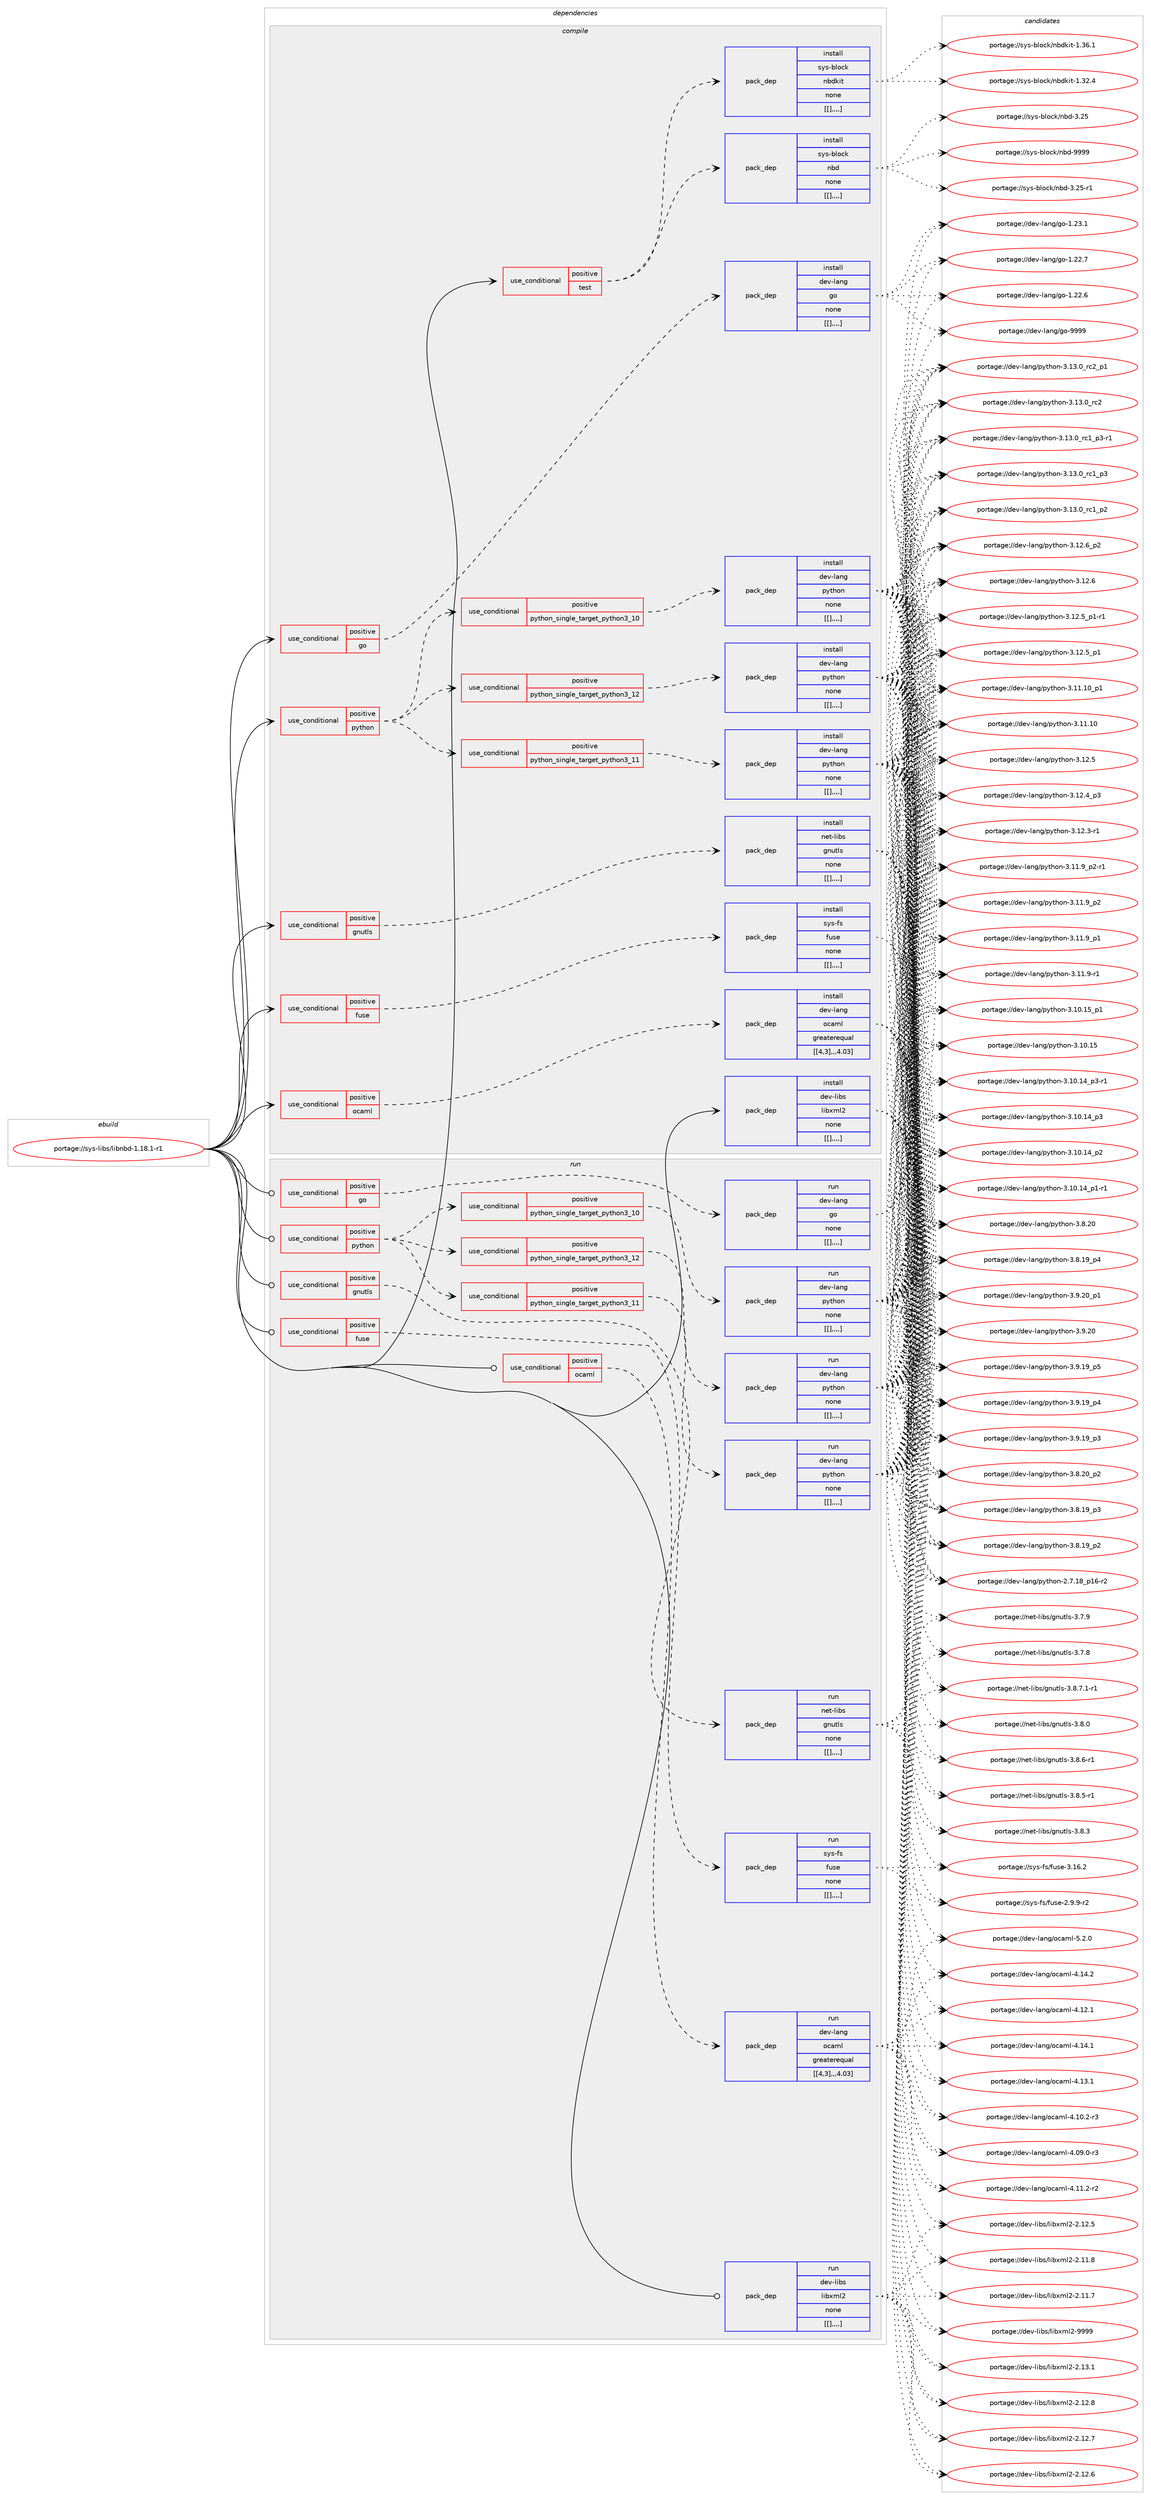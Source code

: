 digraph prolog {

# *************
# Graph options
# *************

newrank=true;
concentrate=true;
compound=true;
graph [rankdir=LR,fontname=Helvetica,fontsize=10,ranksep=1.5];#, ranksep=2.5, nodesep=0.2];
edge  [arrowhead=vee];
node  [fontname=Helvetica,fontsize=10];

# **********
# The ebuild
# **********

subgraph cluster_leftcol {
color=gray;
label=<<i>ebuild</i>>;
id [label="portage://sys-libs/libnbd-1.18.1-r1", color=red, width=4, href="../sys-libs/libnbd-1.18.1-r1.svg"];
}

# ****************
# The dependencies
# ****************

subgraph cluster_midcol {
color=gray;
label=<<i>dependencies</i>>;
subgraph cluster_compile {
fillcolor="#eeeeee";
style=filled;
label=<<i>compile</i>>;
subgraph cond122485 {
dependency454114 [label=<<TABLE BORDER="0" CELLBORDER="1" CELLSPACING="0" CELLPADDING="4"><TR><TD ROWSPAN="3" CELLPADDING="10">use_conditional</TD></TR><TR><TD>positive</TD></TR><TR><TD>fuse</TD></TR></TABLE>>, shape=none, color=red];
subgraph pack328625 {
dependency454115 [label=<<TABLE BORDER="0" CELLBORDER="1" CELLSPACING="0" CELLPADDING="4" WIDTH="220"><TR><TD ROWSPAN="6" CELLPADDING="30">pack_dep</TD></TR><TR><TD WIDTH="110">install</TD></TR><TR><TD>sys-fs</TD></TR><TR><TD>fuse</TD></TR><TR><TD>none</TD></TR><TR><TD>[[],,,,]</TD></TR></TABLE>>, shape=none, color=blue];
}
dependency454114:e -> dependency454115:w [weight=20,style="dashed",arrowhead="vee"];
}
id:e -> dependency454114:w [weight=20,style="solid",arrowhead="vee"];
subgraph cond122486 {
dependency454116 [label=<<TABLE BORDER="0" CELLBORDER="1" CELLSPACING="0" CELLPADDING="4"><TR><TD ROWSPAN="3" CELLPADDING="10">use_conditional</TD></TR><TR><TD>positive</TD></TR><TR><TD>gnutls</TD></TR></TABLE>>, shape=none, color=red];
subgraph pack328626 {
dependency454117 [label=<<TABLE BORDER="0" CELLBORDER="1" CELLSPACING="0" CELLPADDING="4" WIDTH="220"><TR><TD ROWSPAN="6" CELLPADDING="30">pack_dep</TD></TR><TR><TD WIDTH="110">install</TD></TR><TR><TD>net-libs</TD></TR><TR><TD>gnutls</TD></TR><TR><TD>none</TD></TR><TR><TD>[[],,,,]</TD></TR></TABLE>>, shape=none, color=blue];
}
dependency454116:e -> dependency454117:w [weight=20,style="dashed",arrowhead="vee"];
}
id:e -> dependency454116:w [weight=20,style="solid",arrowhead="vee"];
subgraph cond122487 {
dependency454118 [label=<<TABLE BORDER="0" CELLBORDER="1" CELLSPACING="0" CELLPADDING="4"><TR><TD ROWSPAN="3" CELLPADDING="10">use_conditional</TD></TR><TR><TD>positive</TD></TR><TR><TD>go</TD></TR></TABLE>>, shape=none, color=red];
subgraph pack328627 {
dependency454119 [label=<<TABLE BORDER="0" CELLBORDER="1" CELLSPACING="0" CELLPADDING="4" WIDTH="220"><TR><TD ROWSPAN="6" CELLPADDING="30">pack_dep</TD></TR><TR><TD WIDTH="110">install</TD></TR><TR><TD>dev-lang</TD></TR><TR><TD>go</TD></TR><TR><TD>none</TD></TR><TR><TD>[[],,,,]</TD></TR></TABLE>>, shape=none, color=blue];
}
dependency454118:e -> dependency454119:w [weight=20,style="dashed",arrowhead="vee"];
}
id:e -> dependency454118:w [weight=20,style="solid",arrowhead="vee"];
subgraph cond122488 {
dependency454120 [label=<<TABLE BORDER="0" CELLBORDER="1" CELLSPACING="0" CELLPADDING="4"><TR><TD ROWSPAN="3" CELLPADDING="10">use_conditional</TD></TR><TR><TD>positive</TD></TR><TR><TD>ocaml</TD></TR></TABLE>>, shape=none, color=red];
subgraph pack328628 {
dependency454121 [label=<<TABLE BORDER="0" CELLBORDER="1" CELLSPACING="0" CELLPADDING="4" WIDTH="220"><TR><TD ROWSPAN="6" CELLPADDING="30">pack_dep</TD></TR><TR><TD WIDTH="110">install</TD></TR><TR><TD>dev-lang</TD></TR><TR><TD>ocaml</TD></TR><TR><TD>greaterequal</TD></TR><TR><TD>[[4,3],,,4.03]</TD></TR></TABLE>>, shape=none, color=blue];
}
dependency454120:e -> dependency454121:w [weight=20,style="dashed",arrowhead="vee"];
}
id:e -> dependency454120:w [weight=20,style="solid",arrowhead="vee"];
subgraph cond122489 {
dependency454122 [label=<<TABLE BORDER="0" CELLBORDER="1" CELLSPACING="0" CELLPADDING="4"><TR><TD ROWSPAN="3" CELLPADDING="10">use_conditional</TD></TR><TR><TD>positive</TD></TR><TR><TD>python</TD></TR></TABLE>>, shape=none, color=red];
subgraph cond122490 {
dependency454123 [label=<<TABLE BORDER="0" CELLBORDER="1" CELLSPACING="0" CELLPADDING="4"><TR><TD ROWSPAN="3" CELLPADDING="10">use_conditional</TD></TR><TR><TD>positive</TD></TR><TR><TD>python_single_target_python3_10</TD></TR></TABLE>>, shape=none, color=red];
subgraph pack328629 {
dependency454124 [label=<<TABLE BORDER="0" CELLBORDER="1" CELLSPACING="0" CELLPADDING="4" WIDTH="220"><TR><TD ROWSPAN="6" CELLPADDING="30">pack_dep</TD></TR><TR><TD WIDTH="110">install</TD></TR><TR><TD>dev-lang</TD></TR><TR><TD>python</TD></TR><TR><TD>none</TD></TR><TR><TD>[[],,,,]</TD></TR></TABLE>>, shape=none, color=blue];
}
dependency454123:e -> dependency454124:w [weight=20,style="dashed",arrowhead="vee"];
}
dependency454122:e -> dependency454123:w [weight=20,style="dashed",arrowhead="vee"];
subgraph cond122491 {
dependency454125 [label=<<TABLE BORDER="0" CELLBORDER="1" CELLSPACING="0" CELLPADDING="4"><TR><TD ROWSPAN="3" CELLPADDING="10">use_conditional</TD></TR><TR><TD>positive</TD></TR><TR><TD>python_single_target_python3_11</TD></TR></TABLE>>, shape=none, color=red];
subgraph pack328630 {
dependency454126 [label=<<TABLE BORDER="0" CELLBORDER="1" CELLSPACING="0" CELLPADDING="4" WIDTH="220"><TR><TD ROWSPAN="6" CELLPADDING="30">pack_dep</TD></TR><TR><TD WIDTH="110">install</TD></TR><TR><TD>dev-lang</TD></TR><TR><TD>python</TD></TR><TR><TD>none</TD></TR><TR><TD>[[],,,,]</TD></TR></TABLE>>, shape=none, color=blue];
}
dependency454125:e -> dependency454126:w [weight=20,style="dashed",arrowhead="vee"];
}
dependency454122:e -> dependency454125:w [weight=20,style="dashed",arrowhead="vee"];
subgraph cond122492 {
dependency454127 [label=<<TABLE BORDER="0" CELLBORDER="1" CELLSPACING="0" CELLPADDING="4"><TR><TD ROWSPAN="3" CELLPADDING="10">use_conditional</TD></TR><TR><TD>positive</TD></TR><TR><TD>python_single_target_python3_12</TD></TR></TABLE>>, shape=none, color=red];
subgraph pack328631 {
dependency454128 [label=<<TABLE BORDER="0" CELLBORDER="1" CELLSPACING="0" CELLPADDING="4" WIDTH="220"><TR><TD ROWSPAN="6" CELLPADDING="30">pack_dep</TD></TR><TR><TD WIDTH="110">install</TD></TR><TR><TD>dev-lang</TD></TR><TR><TD>python</TD></TR><TR><TD>none</TD></TR><TR><TD>[[],,,,]</TD></TR></TABLE>>, shape=none, color=blue];
}
dependency454127:e -> dependency454128:w [weight=20,style="dashed",arrowhead="vee"];
}
dependency454122:e -> dependency454127:w [weight=20,style="dashed",arrowhead="vee"];
}
id:e -> dependency454122:w [weight=20,style="solid",arrowhead="vee"];
subgraph cond122493 {
dependency454129 [label=<<TABLE BORDER="0" CELLBORDER="1" CELLSPACING="0" CELLPADDING="4"><TR><TD ROWSPAN="3" CELLPADDING="10">use_conditional</TD></TR><TR><TD>positive</TD></TR><TR><TD>test</TD></TR></TABLE>>, shape=none, color=red];
subgraph pack328632 {
dependency454130 [label=<<TABLE BORDER="0" CELLBORDER="1" CELLSPACING="0" CELLPADDING="4" WIDTH="220"><TR><TD ROWSPAN="6" CELLPADDING="30">pack_dep</TD></TR><TR><TD WIDTH="110">install</TD></TR><TR><TD>sys-block</TD></TR><TR><TD>nbd</TD></TR><TR><TD>none</TD></TR><TR><TD>[[],,,,]</TD></TR></TABLE>>, shape=none, color=blue];
}
dependency454129:e -> dependency454130:w [weight=20,style="dashed",arrowhead="vee"];
subgraph pack328633 {
dependency454131 [label=<<TABLE BORDER="0" CELLBORDER="1" CELLSPACING="0" CELLPADDING="4" WIDTH="220"><TR><TD ROWSPAN="6" CELLPADDING="30">pack_dep</TD></TR><TR><TD WIDTH="110">install</TD></TR><TR><TD>sys-block</TD></TR><TR><TD>nbdkit</TD></TR><TR><TD>none</TD></TR><TR><TD>[[],,,,]</TD></TR></TABLE>>, shape=none, color=blue];
}
dependency454129:e -> dependency454131:w [weight=20,style="dashed",arrowhead="vee"];
}
id:e -> dependency454129:w [weight=20,style="solid",arrowhead="vee"];
subgraph pack328634 {
dependency454132 [label=<<TABLE BORDER="0" CELLBORDER="1" CELLSPACING="0" CELLPADDING="4" WIDTH="220"><TR><TD ROWSPAN="6" CELLPADDING="30">pack_dep</TD></TR><TR><TD WIDTH="110">install</TD></TR><TR><TD>dev-libs</TD></TR><TR><TD>libxml2</TD></TR><TR><TD>none</TD></TR><TR><TD>[[],,,,]</TD></TR></TABLE>>, shape=none, color=blue];
}
id:e -> dependency454132:w [weight=20,style="solid",arrowhead="vee"];
}
subgraph cluster_compileandrun {
fillcolor="#eeeeee";
style=filled;
label=<<i>compile and run</i>>;
}
subgraph cluster_run {
fillcolor="#eeeeee";
style=filled;
label=<<i>run</i>>;
subgraph cond122494 {
dependency454133 [label=<<TABLE BORDER="0" CELLBORDER="1" CELLSPACING="0" CELLPADDING="4"><TR><TD ROWSPAN="3" CELLPADDING="10">use_conditional</TD></TR><TR><TD>positive</TD></TR><TR><TD>fuse</TD></TR></TABLE>>, shape=none, color=red];
subgraph pack328635 {
dependency454134 [label=<<TABLE BORDER="0" CELLBORDER="1" CELLSPACING="0" CELLPADDING="4" WIDTH="220"><TR><TD ROWSPAN="6" CELLPADDING="30">pack_dep</TD></TR><TR><TD WIDTH="110">run</TD></TR><TR><TD>sys-fs</TD></TR><TR><TD>fuse</TD></TR><TR><TD>none</TD></TR><TR><TD>[[],,,,]</TD></TR></TABLE>>, shape=none, color=blue];
}
dependency454133:e -> dependency454134:w [weight=20,style="dashed",arrowhead="vee"];
}
id:e -> dependency454133:w [weight=20,style="solid",arrowhead="odot"];
subgraph cond122495 {
dependency454135 [label=<<TABLE BORDER="0" CELLBORDER="1" CELLSPACING="0" CELLPADDING="4"><TR><TD ROWSPAN="3" CELLPADDING="10">use_conditional</TD></TR><TR><TD>positive</TD></TR><TR><TD>gnutls</TD></TR></TABLE>>, shape=none, color=red];
subgraph pack328636 {
dependency454136 [label=<<TABLE BORDER="0" CELLBORDER="1" CELLSPACING="0" CELLPADDING="4" WIDTH="220"><TR><TD ROWSPAN="6" CELLPADDING="30">pack_dep</TD></TR><TR><TD WIDTH="110">run</TD></TR><TR><TD>net-libs</TD></TR><TR><TD>gnutls</TD></TR><TR><TD>none</TD></TR><TR><TD>[[],,,,]</TD></TR></TABLE>>, shape=none, color=blue];
}
dependency454135:e -> dependency454136:w [weight=20,style="dashed",arrowhead="vee"];
}
id:e -> dependency454135:w [weight=20,style="solid",arrowhead="odot"];
subgraph cond122496 {
dependency454137 [label=<<TABLE BORDER="0" CELLBORDER="1" CELLSPACING="0" CELLPADDING="4"><TR><TD ROWSPAN="3" CELLPADDING="10">use_conditional</TD></TR><TR><TD>positive</TD></TR><TR><TD>go</TD></TR></TABLE>>, shape=none, color=red];
subgraph pack328637 {
dependency454138 [label=<<TABLE BORDER="0" CELLBORDER="1" CELLSPACING="0" CELLPADDING="4" WIDTH="220"><TR><TD ROWSPAN="6" CELLPADDING="30">pack_dep</TD></TR><TR><TD WIDTH="110">run</TD></TR><TR><TD>dev-lang</TD></TR><TR><TD>go</TD></TR><TR><TD>none</TD></TR><TR><TD>[[],,,,]</TD></TR></TABLE>>, shape=none, color=blue];
}
dependency454137:e -> dependency454138:w [weight=20,style="dashed",arrowhead="vee"];
}
id:e -> dependency454137:w [weight=20,style="solid",arrowhead="odot"];
subgraph cond122497 {
dependency454139 [label=<<TABLE BORDER="0" CELLBORDER="1" CELLSPACING="0" CELLPADDING="4"><TR><TD ROWSPAN="3" CELLPADDING="10">use_conditional</TD></TR><TR><TD>positive</TD></TR><TR><TD>ocaml</TD></TR></TABLE>>, shape=none, color=red];
subgraph pack328638 {
dependency454140 [label=<<TABLE BORDER="0" CELLBORDER="1" CELLSPACING="0" CELLPADDING="4" WIDTH="220"><TR><TD ROWSPAN="6" CELLPADDING="30">pack_dep</TD></TR><TR><TD WIDTH="110">run</TD></TR><TR><TD>dev-lang</TD></TR><TR><TD>ocaml</TD></TR><TR><TD>greaterequal</TD></TR><TR><TD>[[4,3],,,4.03]</TD></TR></TABLE>>, shape=none, color=blue];
}
dependency454139:e -> dependency454140:w [weight=20,style="dashed",arrowhead="vee"];
}
id:e -> dependency454139:w [weight=20,style="solid",arrowhead="odot"];
subgraph cond122498 {
dependency454141 [label=<<TABLE BORDER="0" CELLBORDER="1" CELLSPACING="0" CELLPADDING="4"><TR><TD ROWSPAN="3" CELLPADDING="10">use_conditional</TD></TR><TR><TD>positive</TD></TR><TR><TD>python</TD></TR></TABLE>>, shape=none, color=red];
subgraph cond122499 {
dependency454142 [label=<<TABLE BORDER="0" CELLBORDER="1" CELLSPACING="0" CELLPADDING="4"><TR><TD ROWSPAN="3" CELLPADDING="10">use_conditional</TD></TR><TR><TD>positive</TD></TR><TR><TD>python_single_target_python3_10</TD></TR></TABLE>>, shape=none, color=red];
subgraph pack328639 {
dependency454143 [label=<<TABLE BORDER="0" CELLBORDER="1" CELLSPACING="0" CELLPADDING="4" WIDTH="220"><TR><TD ROWSPAN="6" CELLPADDING="30">pack_dep</TD></TR><TR><TD WIDTH="110">run</TD></TR><TR><TD>dev-lang</TD></TR><TR><TD>python</TD></TR><TR><TD>none</TD></TR><TR><TD>[[],,,,]</TD></TR></TABLE>>, shape=none, color=blue];
}
dependency454142:e -> dependency454143:w [weight=20,style="dashed",arrowhead="vee"];
}
dependency454141:e -> dependency454142:w [weight=20,style="dashed",arrowhead="vee"];
subgraph cond122500 {
dependency454144 [label=<<TABLE BORDER="0" CELLBORDER="1" CELLSPACING="0" CELLPADDING="4"><TR><TD ROWSPAN="3" CELLPADDING="10">use_conditional</TD></TR><TR><TD>positive</TD></TR><TR><TD>python_single_target_python3_11</TD></TR></TABLE>>, shape=none, color=red];
subgraph pack328640 {
dependency454145 [label=<<TABLE BORDER="0" CELLBORDER="1" CELLSPACING="0" CELLPADDING="4" WIDTH="220"><TR><TD ROWSPAN="6" CELLPADDING="30">pack_dep</TD></TR><TR><TD WIDTH="110">run</TD></TR><TR><TD>dev-lang</TD></TR><TR><TD>python</TD></TR><TR><TD>none</TD></TR><TR><TD>[[],,,,]</TD></TR></TABLE>>, shape=none, color=blue];
}
dependency454144:e -> dependency454145:w [weight=20,style="dashed",arrowhead="vee"];
}
dependency454141:e -> dependency454144:w [weight=20,style="dashed",arrowhead="vee"];
subgraph cond122501 {
dependency454146 [label=<<TABLE BORDER="0" CELLBORDER="1" CELLSPACING="0" CELLPADDING="4"><TR><TD ROWSPAN="3" CELLPADDING="10">use_conditional</TD></TR><TR><TD>positive</TD></TR><TR><TD>python_single_target_python3_12</TD></TR></TABLE>>, shape=none, color=red];
subgraph pack328641 {
dependency454147 [label=<<TABLE BORDER="0" CELLBORDER="1" CELLSPACING="0" CELLPADDING="4" WIDTH="220"><TR><TD ROWSPAN="6" CELLPADDING="30">pack_dep</TD></TR><TR><TD WIDTH="110">run</TD></TR><TR><TD>dev-lang</TD></TR><TR><TD>python</TD></TR><TR><TD>none</TD></TR><TR><TD>[[],,,,]</TD></TR></TABLE>>, shape=none, color=blue];
}
dependency454146:e -> dependency454147:w [weight=20,style="dashed",arrowhead="vee"];
}
dependency454141:e -> dependency454146:w [weight=20,style="dashed",arrowhead="vee"];
}
id:e -> dependency454141:w [weight=20,style="solid",arrowhead="odot"];
subgraph pack328642 {
dependency454148 [label=<<TABLE BORDER="0" CELLBORDER="1" CELLSPACING="0" CELLPADDING="4" WIDTH="220"><TR><TD ROWSPAN="6" CELLPADDING="30">pack_dep</TD></TR><TR><TD WIDTH="110">run</TD></TR><TR><TD>dev-libs</TD></TR><TR><TD>libxml2</TD></TR><TR><TD>none</TD></TR><TR><TD>[[],,,,]</TD></TR></TABLE>>, shape=none, color=blue];
}
id:e -> dependency454148:w [weight=20,style="solid",arrowhead="odot"];
}
}

# **************
# The candidates
# **************

subgraph cluster_choices {
rank=same;
color=gray;
label=<<i>candidates</i>>;

subgraph choice328625 {
color=black;
nodesep=1;
choice115121115451021154710211711510145514649544650 [label="portage://sys-fs/fuse-3.16.2", color=red, width=4,href="../sys-fs/fuse-3.16.2.svg"];
choice11512111545102115471021171151014550465746574511450 [label="portage://sys-fs/fuse-2.9.9-r2", color=red, width=4,href="../sys-fs/fuse-2.9.9-r2.svg"];
dependency454115:e -> choice115121115451021154710211711510145514649544650:w [style=dotted,weight="100"];
dependency454115:e -> choice11512111545102115471021171151014550465746574511450:w [style=dotted,weight="100"];
}
subgraph choice328626 {
color=black;
nodesep=1;
choice11010111645108105981154710311011711610811545514656465546494511449 [label="portage://net-libs/gnutls-3.8.7.1-r1", color=red, width=4,href="../net-libs/gnutls-3.8.7.1-r1.svg"];
choice1101011164510810598115471031101171161081154551465646544511449 [label="portage://net-libs/gnutls-3.8.6-r1", color=red, width=4,href="../net-libs/gnutls-3.8.6-r1.svg"];
choice1101011164510810598115471031101171161081154551465646534511449 [label="portage://net-libs/gnutls-3.8.5-r1", color=red, width=4,href="../net-libs/gnutls-3.8.5-r1.svg"];
choice110101116451081059811547103110117116108115455146564651 [label="portage://net-libs/gnutls-3.8.3", color=red, width=4,href="../net-libs/gnutls-3.8.3.svg"];
choice110101116451081059811547103110117116108115455146564648 [label="portage://net-libs/gnutls-3.8.0", color=red, width=4,href="../net-libs/gnutls-3.8.0.svg"];
choice110101116451081059811547103110117116108115455146554657 [label="portage://net-libs/gnutls-3.7.9", color=red, width=4,href="../net-libs/gnutls-3.7.9.svg"];
choice110101116451081059811547103110117116108115455146554656 [label="portage://net-libs/gnutls-3.7.8", color=red, width=4,href="../net-libs/gnutls-3.7.8.svg"];
dependency454117:e -> choice11010111645108105981154710311011711610811545514656465546494511449:w [style=dotted,weight="100"];
dependency454117:e -> choice1101011164510810598115471031101171161081154551465646544511449:w [style=dotted,weight="100"];
dependency454117:e -> choice1101011164510810598115471031101171161081154551465646534511449:w [style=dotted,weight="100"];
dependency454117:e -> choice110101116451081059811547103110117116108115455146564651:w [style=dotted,weight="100"];
dependency454117:e -> choice110101116451081059811547103110117116108115455146564648:w [style=dotted,weight="100"];
dependency454117:e -> choice110101116451081059811547103110117116108115455146554657:w [style=dotted,weight="100"];
dependency454117:e -> choice110101116451081059811547103110117116108115455146554656:w [style=dotted,weight="100"];
}
subgraph choice328627 {
color=black;
nodesep=1;
choice1001011184510897110103471031114557575757 [label="portage://dev-lang/go-9999", color=red, width=4,href="../dev-lang/go-9999.svg"];
choice10010111845108971101034710311145494650514649 [label="portage://dev-lang/go-1.23.1", color=red, width=4,href="../dev-lang/go-1.23.1.svg"];
choice10010111845108971101034710311145494650504655 [label="portage://dev-lang/go-1.22.7", color=red, width=4,href="../dev-lang/go-1.22.7.svg"];
choice10010111845108971101034710311145494650504654 [label="portage://dev-lang/go-1.22.6", color=red, width=4,href="../dev-lang/go-1.22.6.svg"];
dependency454119:e -> choice1001011184510897110103471031114557575757:w [style=dotted,weight="100"];
dependency454119:e -> choice10010111845108971101034710311145494650514649:w [style=dotted,weight="100"];
dependency454119:e -> choice10010111845108971101034710311145494650504655:w [style=dotted,weight="100"];
dependency454119:e -> choice10010111845108971101034710311145494650504654:w [style=dotted,weight="100"];
}
subgraph choice328628 {
color=black;
nodesep=1;
choice1001011184510897110103471119997109108455346504648 [label="portage://dev-lang/ocaml-5.2.0", color=red, width=4,href="../dev-lang/ocaml-5.2.0.svg"];
choice100101118451089711010347111999710910845524649524650 [label="portage://dev-lang/ocaml-4.14.2", color=red, width=4,href="../dev-lang/ocaml-4.14.2.svg"];
choice100101118451089711010347111999710910845524649524649 [label="portage://dev-lang/ocaml-4.14.1", color=red, width=4,href="../dev-lang/ocaml-4.14.1.svg"];
choice100101118451089711010347111999710910845524649514649 [label="portage://dev-lang/ocaml-4.13.1", color=red, width=4,href="../dev-lang/ocaml-4.13.1.svg"];
choice100101118451089711010347111999710910845524649504649 [label="portage://dev-lang/ocaml-4.12.1", color=red, width=4,href="../dev-lang/ocaml-4.12.1.svg"];
choice1001011184510897110103471119997109108455246494946504511450 [label="portage://dev-lang/ocaml-4.11.2-r2", color=red, width=4,href="../dev-lang/ocaml-4.11.2-r2.svg"];
choice1001011184510897110103471119997109108455246494846504511451 [label="portage://dev-lang/ocaml-4.10.2-r3", color=red, width=4,href="../dev-lang/ocaml-4.10.2-r3.svg"];
choice1001011184510897110103471119997109108455246485746484511451 [label="portage://dev-lang/ocaml-4.09.0-r3", color=red, width=4,href="../dev-lang/ocaml-4.09.0-r3.svg"];
dependency454121:e -> choice1001011184510897110103471119997109108455346504648:w [style=dotted,weight="100"];
dependency454121:e -> choice100101118451089711010347111999710910845524649524650:w [style=dotted,weight="100"];
dependency454121:e -> choice100101118451089711010347111999710910845524649524649:w [style=dotted,weight="100"];
dependency454121:e -> choice100101118451089711010347111999710910845524649514649:w [style=dotted,weight="100"];
dependency454121:e -> choice100101118451089711010347111999710910845524649504649:w [style=dotted,weight="100"];
dependency454121:e -> choice1001011184510897110103471119997109108455246494946504511450:w [style=dotted,weight="100"];
dependency454121:e -> choice1001011184510897110103471119997109108455246494846504511451:w [style=dotted,weight="100"];
dependency454121:e -> choice1001011184510897110103471119997109108455246485746484511451:w [style=dotted,weight="100"];
}
subgraph choice328629 {
color=black;
nodesep=1;
choice100101118451089711010347112121116104111110455146495146489511499509511249 [label="portage://dev-lang/python-3.13.0_rc2_p1", color=red, width=4,href="../dev-lang/python-3.13.0_rc2_p1.svg"];
choice10010111845108971101034711212111610411111045514649514648951149950 [label="portage://dev-lang/python-3.13.0_rc2", color=red, width=4,href="../dev-lang/python-3.13.0_rc2.svg"];
choice1001011184510897110103471121211161041111104551464951464895114994995112514511449 [label="portage://dev-lang/python-3.13.0_rc1_p3-r1", color=red, width=4,href="../dev-lang/python-3.13.0_rc1_p3-r1.svg"];
choice100101118451089711010347112121116104111110455146495146489511499499511251 [label="portage://dev-lang/python-3.13.0_rc1_p3", color=red, width=4,href="../dev-lang/python-3.13.0_rc1_p3.svg"];
choice100101118451089711010347112121116104111110455146495146489511499499511250 [label="portage://dev-lang/python-3.13.0_rc1_p2", color=red, width=4,href="../dev-lang/python-3.13.0_rc1_p2.svg"];
choice100101118451089711010347112121116104111110455146495046549511250 [label="portage://dev-lang/python-3.12.6_p2", color=red, width=4,href="../dev-lang/python-3.12.6_p2.svg"];
choice10010111845108971101034711212111610411111045514649504654 [label="portage://dev-lang/python-3.12.6", color=red, width=4,href="../dev-lang/python-3.12.6.svg"];
choice1001011184510897110103471121211161041111104551464950465395112494511449 [label="portage://dev-lang/python-3.12.5_p1-r1", color=red, width=4,href="../dev-lang/python-3.12.5_p1-r1.svg"];
choice100101118451089711010347112121116104111110455146495046539511249 [label="portage://dev-lang/python-3.12.5_p1", color=red, width=4,href="../dev-lang/python-3.12.5_p1.svg"];
choice10010111845108971101034711212111610411111045514649504653 [label="portage://dev-lang/python-3.12.5", color=red, width=4,href="../dev-lang/python-3.12.5.svg"];
choice100101118451089711010347112121116104111110455146495046529511251 [label="portage://dev-lang/python-3.12.4_p3", color=red, width=4,href="../dev-lang/python-3.12.4_p3.svg"];
choice100101118451089711010347112121116104111110455146495046514511449 [label="portage://dev-lang/python-3.12.3-r1", color=red, width=4,href="../dev-lang/python-3.12.3-r1.svg"];
choice10010111845108971101034711212111610411111045514649494649489511249 [label="portage://dev-lang/python-3.11.10_p1", color=red, width=4,href="../dev-lang/python-3.11.10_p1.svg"];
choice1001011184510897110103471121211161041111104551464949464948 [label="portage://dev-lang/python-3.11.10", color=red, width=4,href="../dev-lang/python-3.11.10.svg"];
choice1001011184510897110103471121211161041111104551464949465795112504511449 [label="portage://dev-lang/python-3.11.9_p2-r1", color=red, width=4,href="../dev-lang/python-3.11.9_p2-r1.svg"];
choice100101118451089711010347112121116104111110455146494946579511250 [label="portage://dev-lang/python-3.11.9_p2", color=red, width=4,href="../dev-lang/python-3.11.9_p2.svg"];
choice100101118451089711010347112121116104111110455146494946579511249 [label="portage://dev-lang/python-3.11.9_p1", color=red, width=4,href="../dev-lang/python-3.11.9_p1.svg"];
choice100101118451089711010347112121116104111110455146494946574511449 [label="portage://dev-lang/python-3.11.9-r1", color=red, width=4,href="../dev-lang/python-3.11.9-r1.svg"];
choice10010111845108971101034711212111610411111045514649484649539511249 [label="portage://dev-lang/python-3.10.15_p1", color=red, width=4,href="../dev-lang/python-3.10.15_p1.svg"];
choice1001011184510897110103471121211161041111104551464948464953 [label="portage://dev-lang/python-3.10.15", color=red, width=4,href="../dev-lang/python-3.10.15.svg"];
choice100101118451089711010347112121116104111110455146494846495295112514511449 [label="portage://dev-lang/python-3.10.14_p3-r1", color=red, width=4,href="../dev-lang/python-3.10.14_p3-r1.svg"];
choice10010111845108971101034711212111610411111045514649484649529511251 [label="portage://dev-lang/python-3.10.14_p3", color=red, width=4,href="../dev-lang/python-3.10.14_p3.svg"];
choice10010111845108971101034711212111610411111045514649484649529511250 [label="portage://dev-lang/python-3.10.14_p2", color=red, width=4,href="../dev-lang/python-3.10.14_p2.svg"];
choice100101118451089711010347112121116104111110455146494846495295112494511449 [label="portage://dev-lang/python-3.10.14_p1-r1", color=red, width=4,href="../dev-lang/python-3.10.14_p1-r1.svg"];
choice100101118451089711010347112121116104111110455146574650489511249 [label="portage://dev-lang/python-3.9.20_p1", color=red, width=4,href="../dev-lang/python-3.9.20_p1.svg"];
choice10010111845108971101034711212111610411111045514657465048 [label="portage://dev-lang/python-3.9.20", color=red, width=4,href="../dev-lang/python-3.9.20.svg"];
choice100101118451089711010347112121116104111110455146574649579511253 [label="portage://dev-lang/python-3.9.19_p5", color=red, width=4,href="../dev-lang/python-3.9.19_p5.svg"];
choice100101118451089711010347112121116104111110455146574649579511252 [label="portage://dev-lang/python-3.9.19_p4", color=red, width=4,href="../dev-lang/python-3.9.19_p4.svg"];
choice100101118451089711010347112121116104111110455146574649579511251 [label="portage://dev-lang/python-3.9.19_p3", color=red, width=4,href="../dev-lang/python-3.9.19_p3.svg"];
choice100101118451089711010347112121116104111110455146564650489511250 [label="portage://dev-lang/python-3.8.20_p2", color=red, width=4,href="../dev-lang/python-3.8.20_p2.svg"];
choice10010111845108971101034711212111610411111045514656465048 [label="portage://dev-lang/python-3.8.20", color=red, width=4,href="../dev-lang/python-3.8.20.svg"];
choice100101118451089711010347112121116104111110455146564649579511252 [label="portage://dev-lang/python-3.8.19_p4", color=red, width=4,href="../dev-lang/python-3.8.19_p4.svg"];
choice100101118451089711010347112121116104111110455146564649579511251 [label="portage://dev-lang/python-3.8.19_p3", color=red, width=4,href="../dev-lang/python-3.8.19_p3.svg"];
choice100101118451089711010347112121116104111110455146564649579511250 [label="portage://dev-lang/python-3.8.19_p2", color=red, width=4,href="../dev-lang/python-3.8.19_p2.svg"];
choice100101118451089711010347112121116104111110455046554649569511249544511450 [label="portage://dev-lang/python-2.7.18_p16-r2", color=red, width=4,href="../dev-lang/python-2.7.18_p16-r2.svg"];
dependency454124:e -> choice100101118451089711010347112121116104111110455146495146489511499509511249:w [style=dotted,weight="100"];
dependency454124:e -> choice10010111845108971101034711212111610411111045514649514648951149950:w [style=dotted,weight="100"];
dependency454124:e -> choice1001011184510897110103471121211161041111104551464951464895114994995112514511449:w [style=dotted,weight="100"];
dependency454124:e -> choice100101118451089711010347112121116104111110455146495146489511499499511251:w [style=dotted,weight="100"];
dependency454124:e -> choice100101118451089711010347112121116104111110455146495146489511499499511250:w [style=dotted,weight="100"];
dependency454124:e -> choice100101118451089711010347112121116104111110455146495046549511250:w [style=dotted,weight="100"];
dependency454124:e -> choice10010111845108971101034711212111610411111045514649504654:w [style=dotted,weight="100"];
dependency454124:e -> choice1001011184510897110103471121211161041111104551464950465395112494511449:w [style=dotted,weight="100"];
dependency454124:e -> choice100101118451089711010347112121116104111110455146495046539511249:w [style=dotted,weight="100"];
dependency454124:e -> choice10010111845108971101034711212111610411111045514649504653:w [style=dotted,weight="100"];
dependency454124:e -> choice100101118451089711010347112121116104111110455146495046529511251:w [style=dotted,weight="100"];
dependency454124:e -> choice100101118451089711010347112121116104111110455146495046514511449:w [style=dotted,weight="100"];
dependency454124:e -> choice10010111845108971101034711212111610411111045514649494649489511249:w [style=dotted,weight="100"];
dependency454124:e -> choice1001011184510897110103471121211161041111104551464949464948:w [style=dotted,weight="100"];
dependency454124:e -> choice1001011184510897110103471121211161041111104551464949465795112504511449:w [style=dotted,weight="100"];
dependency454124:e -> choice100101118451089711010347112121116104111110455146494946579511250:w [style=dotted,weight="100"];
dependency454124:e -> choice100101118451089711010347112121116104111110455146494946579511249:w [style=dotted,weight="100"];
dependency454124:e -> choice100101118451089711010347112121116104111110455146494946574511449:w [style=dotted,weight="100"];
dependency454124:e -> choice10010111845108971101034711212111610411111045514649484649539511249:w [style=dotted,weight="100"];
dependency454124:e -> choice1001011184510897110103471121211161041111104551464948464953:w [style=dotted,weight="100"];
dependency454124:e -> choice100101118451089711010347112121116104111110455146494846495295112514511449:w [style=dotted,weight="100"];
dependency454124:e -> choice10010111845108971101034711212111610411111045514649484649529511251:w [style=dotted,weight="100"];
dependency454124:e -> choice10010111845108971101034711212111610411111045514649484649529511250:w [style=dotted,weight="100"];
dependency454124:e -> choice100101118451089711010347112121116104111110455146494846495295112494511449:w [style=dotted,weight="100"];
dependency454124:e -> choice100101118451089711010347112121116104111110455146574650489511249:w [style=dotted,weight="100"];
dependency454124:e -> choice10010111845108971101034711212111610411111045514657465048:w [style=dotted,weight="100"];
dependency454124:e -> choice100101118451089711010347112121116104111110455146574649579511253:w [style=dotted,weight="100"];
dependency454124:e -> choice100101118451089711010347112121116104111110455146574649579511252:w [style=dotted,weight="100"];
dependency454124:e -> choice100101118451089711010347112121116104111110455146574649579511251:w [style=dotted,weight="100"];
dependency454124:e -> choice100101118451089711010347112121116104111110455146564650489511250:w [style=dotted,weight="100"];
dependency454124:e -> choice10010111845108971101034711212111610411111045514656465048:w [style=dotted,weight="100"];
dependency454124:e -> choice100101118451089711010347112121116104111110455146564649579511252:w [style=dotted,weight="100"];
dependency454124:e -> choice100101118451089711010347112121116104111110455146564649579511251:w [style=dotted,weight="100"];
dependency454124:e -> choice100101118451089711010347112121116104111110455146564649579511250:w [style=dotted,weight="100"];
dependency454124:e -> choice100101118451089711010347112121116104111110455046554649569511249544511450:w [style=dotted,weight="100"];
}
subgraph choice328630 {
color=black;
nodesep=1;
choice100101118451089711010347112121116104111110455146495146489511499509511249 [label="portage://dev-lang/python-3.13.0_rc2_p1", color=red, width=4,href="../dev-lang/python-3.13.0_rc2_p1.svg"];
choice10010111845108971101034711212111610411111045514649514648951149950 [label="portage://dev-lang/python-3.13.0_rc2", color=red, width=4,href="../dev-lang/python-3.13.0_rc2.svg"];
choice1001011184510897110103471121211161041111104551464951464895114994995112514511449 [label="portage://dev-lang/python-3.13.0_rc1_p3-r1", color=red, width=4,href="../dev-lang/python-3.13.0_rc1_p3-r1.svg"];
choice100101118451089711010347112121116104111110455146495146489511499499511251 [label="portage://dev-lang/python-3.13.0_rc1_p3", color=red, width=4,href="../dev-lang/python-3.13.0_rc1_p3.svg"];
choice100101118451089711010347112121116104111110455146495146489511499499511250 [label="portage://dev-lang/python-3.13.0_rc1_p2", color=red, width=4,href="../dev-lang/python-3.13.0_rc1_p2.svg"];
choice100101118451089711010347112121116104111110455146495046549511250 [label="portage://dev-lang/python-3.12.6_p2", color=red, width=4,href="../dev-lang/python-3.12.6_p2.svg"];
choice10010111845108971101034711212111610411111045514649504654 [label="portage://dev-lang/python-3.12.6", color=red, width=4,href="../dev-lang/python-3.12.6.svg"];
choice1001011184510897110103471121211161041111104551464950465395112494511449 [label="portage://dev-lang/python-3.12.5_p1-r1", color=red, width=4,href="../dev-lang/python-3.12.5_p1-r1.svg"];
choice100101118451089711010347112121116104111110455146495046539511249 [label="portage://dev-lang/python-3.12.5_p1", color=red, width=4,href="../dev-lang/python-3.12.5_p1.svg"];
choice10010111845108971101034711212111610411111045514649504653 [label="portage://dev-lang/python-3.12.5", color=red, width=4,href="../dev-lang/python-3.12.5.svg"];
choice100101118451089711010347112121116104111110455146495046529511251 [label="portage://dev-lang/python-3.12.4_p3", color=red, width=4,href="../dev-lang/python-3.12.4_p3.svg"];
choice100101118451089711010347112121116104111110455146495046514511449 [label="portage://dev-lang/python-3.12.3-r1", color=red, width=4,href="../dev-lang/python-3.12.3-r1.svg"];
choice10010111845108971101034711212111610411111045514649494649489511249 [label="portage://dev-lang/python-3.11.10_p1", color=red, width=4,href="../dev-lang/python-3.11.10_p1.svg"];
choice1001011184510897110103471121211161041111104551464949464948 [label="portage://dev-lang/python-3.11.10", color=red, width=4,href="../dev-lang/python-3.11.10.svg"];
choice1001011184510897110103471121211161041111104551464949465795112504511449 [label="portage://dev-lang/python-3.11.9_p2-r1", color=red, width=4,href="../dev-lang/python-3.11.9_p2-r1.svg"];
choice100101118451089711010347112121116104111110455146494946579511250 [label="portage://dev-lang/python-3.11.9_p2", color=red, width=4,href="../dev-lang/python-3.11.9_p2.svg"];
choice100101118451089711010347112121116104111110455146494946579511249 [label="portage://dev-lang/python-3.11.9_p1", color=red, width=4,href="../dev-lang/python-3.11.9_p1.svg"];
choice100101118451089711010347112121116104111110455146494946574511449 [label="portage://dev-lang/python-3.11.9-r1", color=red, width=4,href="../dev-lang/python-3.11.9-r1.svg"];
choice10010111845108971101034711212111610411111045514649484649539511249 [label="portage://dev-lang/python-3.10.15_p1", color=red, width=4,href="../dev-lang/python-3.10.15_p1.svg"];
choice1001011184510897110103471121211161041111104551464948464953 [label="portage://dev-lang/python-3.10.15", color=red, width=4,href="../dev-lang/python-3.10.15.svg"];
choice100101118451089711010347112121116104111110455146494846495295112514511449 [label="portage://dev-lang/python-3.10.14_p3-r1", color=red, width=4,href="../dev-lang/python-3.10.14_p3-r1.svg"];
choice10010111845108971101034711212111610411111045514649484649529511251 [label="portage://dev-lang/python-3.10.14_p3", color=red, width=4,href="../dev-lang/python-3.10.14_p3.svg"];
choice10010111845108971101034711212111610411111045514649484649529511250 [label="portage://dev-lang/python-3.10.14_p2", color=red, width=4,href="../dev-lang/python-3.10.14_p2.svg"];
choice100101118451089711010347112121116104111110455146494846495295112494511449 [label="portage://dev-lang/python-3.10.14_p1-r1", color=red, width=4,href="../dev-lang/python-3.10.14_p1-r1.svg"];
choice100101118451089711010347112121116104111110455146574650489511249 [label="portage://dev-lang/python-3.9.20_p1", color=red, width=4,href="../dev-lang/python-3.9.20_p1.svg"];
choice10010111845108971101034711212111610411111045514657465048 [label="portage://dev-lang/python-3.9.20", color=red, width=4,href="../dev-lang/python-3.9.20.svg"];
choice100101118451089711010347112121116104111110455146574649579511253 [label="portage://dev-lang/python-3.9.19_p5", color=red, width=4,href="../dev-lang/python-3.9.19_p5.svg"];
choice100101118451089711010347112121116104111110455146574649579511252 [label="portage://dev-lang/python-3.9.19_p4", color=red, width=4,href="../dev-lang/python-3.9.19_p4.svg"];
choice100101118451089711010347112121116104111110455146574649579511251 [label="portage://dev-lang/python-3.9.19_p3", color=red, width=4,href="../dev-lang/python-3.9.19_p3.svg"];
choice100101118451089711010347112121116104111110455146564650489511250 [label="portage://dev-lang/python-3.8.20_p2", color=red, width=4,href="../dev-lang/python-3.8.20_p2.svg"];
choice10010111845108971101034711212111610411111045514656465048 [label="portage://dev-lang/python-3.8.20", color=red, width=4,href="../dev-lang/python-3.8.20.svg"];
choice100101118451089711010347112121116104111110455146564649579511252 [label="portage://dev-lang/python-3.8.19_p4", color=red, width=4,href="../dev-lang/python-3.8.19_p4.svg"];
choice100101118451089711010347112121116104111110455146564649579511251 [label="portage://dev-lang/python-3.8.19_p3", color=red, width=4,href="../dev-lang/python-3.8.19_p3.svg"];
choice100101118451089711010347112121116104111110455146564649579511250 [label="portage://dev-lang/python-3.8.19_p2", color=red, width=4,href="../dev-lang/python-3.8.19_p2.svg"];
choice100101118451089711010347112121116104111110455046554649569511249544511450 [label="portage://dev-lang/python-2.7.18_p16-r2", color=red, width=4,href="../dev-lang/python-2.7.18_p16-r2.svg"];
dependency454126:e -> choice100101118451089711010347112121116104111110455146495146489511499509511249:w [style=dotted,weight="100"];
dependency454126:e -> choice10010111845108971101034711212111610411111045514649514648951149950:w [style=dotted,weight="100"];
dependency454126:e -> choice1001011184510897110103471121211161041111104551464951464895114994995112514511449:w [style=dotted,weight="100"];
dependency454126:e -> choice100101118451089711010347112121116104111110455146495146489511499499511251:w [style=dotted,weight="100"];
dependency454126:e -> choice100101118451089711010347112121116104111110455146495146489511499499511250:w [style=dotted,weight="100"];
dependency454126:e -> choice100101118451089711010347112121116104111110455146495046549511250:w [style=dotted,weight="100"];
dependency454126:e -> choice10010111845108971101034711212111610411111045514649504654:w [style=dotted,weight="100"];
dependency454126:e -> choice1001011184510897110103471121211161041111104551464950465395112494511449:w [style=dotted,weight="100"];
dependency454126:e -> choice100101118451089711010347112121116104111110455146495046539511249:w [style=dotted,weight="100"];
dependency454126:e -> choice10010111845108971101034711212111610411111045514649504653:w [style=dotted,weight="100"];
dependency454126:e -> choice100101118451089711010347112121116104111110455146495046529511251:w [style=dotted,weight="100"];
dependency454126:e -> choice100101118451089711010347112121116104111110455146495046514511449:w [style=dotted,weight="100"];
dependency454126:e -> choice10010111845108971101034711212111610411111045514649494649489511249:w [style=dotted,weight="100"];
dependency454126:e -> choice1001011184510897110103471121211161041111104551464949464948:w [style=dotted,weight="100"];
dependency454126:e -> choice1001011184510897110103471121211161041111104551464949465795112504511449:w [style=dotted,weight="100"];
dependency454126:e -> choice100101118451089711010347112121116104111110455146494946579511250:w [style=dotted,weight="100"];
dependency454126:e -> choice100101118451089711010347112121116104111110455146494946579511249:w [style=dotted,weight="100"];
dependency454126:e -> choice100101118451089711010347112121116104111110455146494946574511449:w [style=dotted,weight="100"];
dependency454126:e -> choice10010111845108971101034711212111610411111045514649484649539511249:w [style=dotted,weight="100"];
dependency454126:e -> choice1001011184510897110103471121211161041111104551464948464953:w [style=dotted,weight="100"];
dependency454126:e -> choice100101118451089711010347112121116104111110455146494846495295112514511449:w [style=dotted,weight="100"];
dependency454126:e -> choice10010111845108971101034711212111610411111045514649484649529511251:w [style=dotted,weight="100"];
dependency454126:e -> choice10010111845108971101034711212111610411111045514649484649529511250:w [style=dotted,weight="100"];
dependency454126:e -> choice100101118451089711010347112121116104111110455146494846495295112494511449:w [style=dotted,weight="100"];
dependency454126:e -> choice100101118451089711010347112121116104111110455146574650489511249:w [style=dotted,weight="100"];
dependency454126:e -> choice10010111845108971101034711212111610411111045514657465048:w [style=dotted,weight="100"];
dependency454126:e -> choice100101118451089711010347112121116104111110455146574649579511253:w [style=dotted,weight="100"];
dependency454126:e -> choice100101118451089711010347112121116104111110455146574649579511252:w [style=dotted,weight="100"];
dependency454126:e -> choice100101118451089711010347112121116104111110455146574649579511251:w [style=dotted,weight="100"];
dependency454126:e -> choice100101118451089711010347112121116104111110455146564650489511250:w [style=dotted,weight="100"];
dependency454126:e -> choice10010111845108971101034711212111610411111045514656465048:w [style=dotted,weight="100"];
dependency454126:e -> choice100101118451089711010347112121116104111110455146564649579511252:w [style=dotted,weight="100"];
dependency454126:e -> choice100101118451089711010347112121116104111110455146564649579511251:w [style=dotted,weight="100"];
dependency454126:e -> choice100101118451089711010347112121116104111110455146564649579511250:w [style=dotted,weight="100"];
dependency454126:e -> choice100101118451089711010347112121116104111110455046554649569511249544511450:w [style=dotted,weight="100"];
}
subgraph choice328631 {
color=black;
nodesep=1;
choice100101118451089711010347112121116104111110455146495146489511499509511249 [label="portage://dev-lang/python-3.13.0_rc2_p1", color=red, width=4,href="../dev-lang/python-3.13.0_rc2_p1.svg"];
choice10010111845108971101034711212111610411111045514649514648951149950 [label="portage://dev-lang/python-3.13.0_rc2", color=red, width=4,href="../dev-lang/python-3.13.0_rc2.svg"];
choice1001011184510897110103471121211161041111104551464951464895114994995112514511449 [label="portage://dev-lang/python-3.13.0_rc1_p3-r1", color=red, width=4,href="../dev-lang/python-3.13.0_rc1_p3-r1.svg"];
choice100101118451089711010347112121116104111110455146495146489511499499511251 [label="portage://dev-lang/python-3.13.0_rc1_p3", color=red, width=4,href="../dev-lang/python-3.13.0_rc1_p3.svg"];
choice100101118451089711010347112121116104111110455146495146489511499499511250 [label="portage://dev-lang/python-3.13.0_rc1_p2", color=red, width=4,href="../dev-lang/python-3.13.0_rc1_p2.svg"];
choice100101118451089711010347112121116104111110455146495046549511250 [label="portage://dev-lang/python-3.12.6_p2", color=red, width=4,href="../dev-lang/python-3.12.6_p2.svg"];
choice10010111845108971101034711212111610411111045514649504654 [label="portage://dev-lang/python-3.12.6", color=red, width=4,href="../dev-lang/python-3.12.6.svg"];
choice1001011184510897110103471121211161041111104551464950465395112494511449 [label="portage://dev-lang/python-3.12.5_p1-r1", color=red, width=4,href="../dev-lang/python-3.12.5_p1-r1.svg"];
choice100101118451089711010347112121116104111110455146495046539511249 [label="portage://dev-lang/python-3.12.5_p1", color=red, width=4,href="../dev-lang/python-3.12.5_p1.svg"];
choice10010111845108971101034711212111610411111045514649504653 [label="portage://dev-lang/python-3.12.5", color=red, width=4,href="../dev-lang/python-3.12.5.svg"];
choice100101118451089711010347112121116104111110455146495046529511251 [label="portage://dev-lang/python-3.12.4_p3", color=red, width=4,href="../dev-lang/python-3.12.4_p3.svg"];
choice100101118451089711010347112121116104111110455146495046514511449 [label="portage://dev-lang/python-3.12.3-r1", color=red, width=4,href="../dev-lang/python-3.12.3-r1.svg"];
choice10010111845108971101034711212111610411111045514649494649489511249 [label="portage://dev-lang/python-3.11.10_p1", color=red, width=4,href="../dev-lang/python-3.11.10_p1.svg"];
choice1001011184510897110103471121211161041111104551464949464948 [label="portage://dev-lang/python-3.11.10", color=red, width=4,href="../dev-lang/python-3.11.10.svg"];
choice1001011184510897110103471121211161041111104551464949465795112504511449 [label="portage://dev-lang/python-3.11.9_p2-r1", color=red, width=4,href="../dev-lang/python-3.11.9_p2-r1.svg"];
choice100101118451089711010347112121116104111110455146494946579511250 [label="portage://dev-lang/python-3.11.9_p2", color=red, width=4,href="../dev-lang/python-3.11.9_p2.svg"];
choice100101118451089711010347112121116104111110455146494946579511249 [label="portage://dev-lang/python-3.11.9_p1", color=red, width=4,href="../dev-lang/python-3.11.9_p1.svg"];
choice100101118451089711010347112121116104111110455146494946574511449 [label="portage://dev-lang/python-3.11.9-r1", color=red, width=4,href="../dev-lang/python-3.11.9-r1.svg"];
choice10010111845108971101034711212111610411111045514649484649539511249 [label="portage://dev-lang/python-3.10.15_p1", color=red, width=4,href="../dev-lang/python-3.10.15_p1.svg"];
choice1001011184510897110103471121211161041111104551464948464953 [label="portage://dev-lang/python-3.10.15", color=red, width=4,href="../dev-lang/python-3.10.15.svg"];
choice100101118451089711010347112121116104111110455146494846495295112514511449 [label="portage://dev-lang/python-3.10.14_p3-r1", color=red, width=4,href="../dev-lang/python-3.10.14_p3-r1.svg"];
choice10010111845108971101034711212111610411111045514649484649529511251 [label="portage://dev-lang/python-3.10.14_p3", color=red, width=4,href="../dev-lang/python-3.10.14_p3.svg"];
choice10010111845108971101034711212111610411111045514649484649529511250 [label="portage://dev-lang/python-3.10.14_p2", color=red, width=4,href="../dev-lang/python-3.10.14_p2.svg"];
choice100101118451089711010347112121116104111110455146494846495295112494511449 [label="portage://dev-lang/python-3.10.14_p1-r1", color=red, width=4,href="../dev-lang/python-3.10.14_p1-r1.svg"];
choice100101118451089711010347112121116104111110455146574650489511249 [label="portage://dev-lang/python-3.9.20_p1", color=red, width=4,href="../dev-lang/python-3.9.20_p1.svg"];
choice10010111845108971101034711212111610411111045514657465048 [label="portage://dev-lang/python-3.9.20", color=red, width=4,href="../dev-lang/python-3.9.20.svg"];
choice100101118451089711010347112121116104111110455146574649579511253 [label="portage://dev-lang/python-3.9.19_p5", color=red, width=4,href="../dev-lang/python-3.9.19_p5.svg"];
choice100101118451089711010347112121116104111110455146574649579511252 [label="portage://dev-lang/python-3.9.19_p4", color=red, width=4,href="../dev-lang/python-3.9.19_p4.svg"];
choice100101118451089711010347112121116104111110455146574649579511251 [label="portage://dev-lang/python-3.9.19_p3", color=red, width=4,href="../dev-lang/python-3.9.19_p3.svg"];
choice100101118451089711010347112121116104111110455146564650489511250 [label="portage://dev-lang/python-3.8.20_p2", color=red, width=4,href="../dev-lang/python-3.8.20_p2.svg"];
choice10010111845108971101034711212111610411111045514656465048 [label="portage://dev-lang/python-3.8.20", color=red, width=4,href="../dev-lang/python-3.8.20.svg"];
choice100101118451089711010347112121116104111110455146564649579511252 [label="portage://dev-lang/python-3.8.19_p4", color=red, width=4,href="../dev-lang/python-3.8.19_p4.svg"];
choice100101118451089711010347112121116104111110455146564649579511251 [label="portage://dev-lang/python-3.8.19_p3", color=red, width=4,href="../dev-lang/python-3.8.19_p3.svg"];
choice100101118451089711010347112121116104111110455146564649579511250 [label="portage://dev-lang/python-3.8.19_p2", color=red, width=4,href="../dev-lang/python-3.8.19_p2.svg"];
choice100101118451089711010347112121116104111110455046554649569511249544511450 [label="portage://dev-lang/python-2.7.18_p16-r2", color=red, width=4,href="../dev-lang/python-2.7.18_p16-r2.svg"];
dependency454128:e -> choice100101118451089711010347112121116104111110455146495146489511499509511249:w [style=dotted,weight="100"];
dependency454128:e -> choice10010111845108971101034711212111610411111045514649514648951149950:w [style=dotted,weight="100"];
dependency454128:e -> choice1001011184510897110103471121211161041111104551464951464895114994995112514511449:w [style=dotted,weight="100"];
dependency454128:e -> choice100101118451089711010347112121116104111110455146495146489511499499511251:w [style=dotted,weight="100"];
dependency454128:e -> choice100101118451089711010347112121116104111110455146495146489511499499511250:w [style=dotted,weight="100"];
dependency454128:e -> choice100101118451089711010347112121116104111110455146495046549511250:w [style=dotted,weight="100"];
dependency454128:e -> choice10010111845108971101034711212111610411111045514649504654:w [style=dotted,weight="100"];
dependency454128:e -> choice1001011184510897110103471121211161041111104551464950465395112494511449:w [style=dotted,weight="100"];
dependency454128:e -> choice100101118451089711010347112121116104111110455146495046539511249:w [style=dotted,weight="100"];
dependency454128:e -> choice10010111845108971101034711212111610411111045514649504653:w [style=dotted,weight="100"];
dependency454128:e -> choice100101118451089711010347112121116104111110455146495046529511251:w [style=dotted,weight="100"];
dependency454128:e -> choice100101118451089711010347112121116104111110455146495046514511449:w [style=dotted,weight="100"];
dependency454128:e -> choice10010111845108971101034711212111610411111045514649494649489511249:w [style=dotted,weight="100"];
dependency454128:e -> choice1001011184510897110103471121211161041111104551464949464948:w [style=dotted,weight="100"];
dependency454128:e -> choice1001011184510897110103471121211161041111104551464949465795112504511449:w [style=dotted,weight="100"];
dependency454128:e -> choice100101118451089711010347112121116104111110455146494946579511250:w [style=dotted,weight="100"];
dependency454128:e -> choice100101118451089711010347112121116104111110455146494946579511249:w [style=dotted,weight="100"];
dependency454128:e -> choice100101118451089711010347112121116104111110455146494946574511449:w [style=dotted,weight="100"];
dependency454128:e -> choice10010111845108971101034711212111610411111045514649484649539511249:w [style=dotted,weight="100"];
dependency454128:e -> choice1001011184510897110103471121211161041111104551464948464953:w [style=dotted,weight="100"];
dependency454128:e -> choice100101118451089711010347112121116104111110455146494846495295112514511449:w [style=dotted,weight="100"];
dependency454128:e -> choice10010111845108971101034711212111610411111045514649484649529511251:w [style=dotted,weight="100"];
dependency454128:e -> choice10010111845108971101034711212111610411111045514649484649529511250:w [style=dotted,weight="100"];
dependency454128:e -> choice100101118451089711010347112121116104111110455146494846495295112494511449:w [style=dotted,weight="100"];
dependency454128:e -> choice100101118451089711010347112121116104111110455146574650489511249:w [style=dotted,weight="100"];
dependency454128:e -> choice10010111845108971101034711212111610411111045514657465048:w [style=dotted,weight="100"];
dependency454128:e -> choice100101118451089711010347112121116104111110455146574649579511253:w [style=dotted,weight="100"];
dependency454128:e -> choice100101118451089711010347112121116104111110455146574649579511252:w [style=dotted,weight="100"];
dependency454128:e -> choice100101118451089711010347112121116104111110455146574649579511251:w [style=dotted,weight="100"];
dependency454128:e -> choice100101118451089711010347112121116104111110455146564650489511250:w [style=dotted,weight="100"];
dependency454128:e -> choice10010111845108971101034711212111610411111045514656465048:w [style=dotted,weight="100"];
dependency454128:e -> choice100101118451089711010347112121116104111110455146564649579511252:w [style=dotted,weight="100"];
dependency454128:e -> choice100101118451089711010347112121116104111110455146564649579511251:w [style=dotted,weight="100"];
dependency454128:e -> choice100101118451089711010347112121116104111110455146564649579511250:w [style=dotted,weight="100"];
dependency454128:e -> choice100101118451089711010347112121116104111110455046554649569511249544511450:w [style=dotted,weight="100"];
}
subgraph choice328632 {
color=black;
nodesep=1;
choice11512111545981081119910747110981004557575757 [label="portage://sys-block/nbd-9999", color=red, width=4,href="../sys-block/nbd-9999.svg"];
choice115121115459810811199107471109810045514650534511449 [label="portage://sys-block/nbd-3.25-r1", color=red, width=4,href="../sys-block/nbd-3.25-r1.svg"];
choice11512111545981081119910747110981004551465053 [label="portage://sys-block/nbd-3.25", color=red, width=4,href="../sys-block/nbd-3.25.svg"];
dependency454130:e -> choice11512111545981081119910747110981004557575757:w [style=dotted,weight="100"];
dependency454130:e -> choice115121115459810811199107471109810045514650534511449:w [style=dotted,weight="100"];
dependency454130:e -> choice11512111545981081119910747110981004551465053:w [style=dotted,weight="100"];
}
subgraph choice328633 {
color=black;
nodesep=1;
choice115121115459810811199107471109810010710511645494651544649 [label="portage://sys-block/nbdkit-1.36.1", color=red, width=4,href="../sys-block/nbdkit-1.36.1.svg"];
choice115121115459810811199107471109810010710511645494651504652 [label="portage://sys-block/nbdkit-1.32.4", color=red, width=4,href="../sys-block/nbdkit-1.32.4.svg"];
dependency454131:e -> choice115121115459810811199107471109810010710511645494651544649:w [style=dotted,weight="100"];
dependency454131:e -> choice115121115459810811199107471109810010710511645494651504652:w [style=dotted,weight="100"];
}
subgraph choice328634 {
color=black;
nodesep=1;
choice10010111845108105981154710810598120109108504557575757 [label="portage://dev-libs/libxml2-9999", color=red, width=4,href="../dev-libs/libxml2-9999.svg"];
choice100101118451081059811547108105981201091085045504649514649 [label="portage://dev-libs/libxml2-2.13.1", color=red, width=4,href="../dev-libs/libxml2-2.13.1.svg"];
choice100101118451081059811547108105981201091085045504649504656 [label="portage://dev-libs/libxml2-2.12.8", color=red, width=4,href="../dev-libs/libxml2-2.12.8.svg"];
choice100101118451081059811547108105981201091085045504649504655 [label="portage://dev-libs/libxml2-2.12.7", color=red, width=4,href="../dev-libs/libxml2-2.12.7.svg"];
choice100101118451081059811547108105981201091085045504649504654 [label="portage://dev-libs/libxml2-2.12.6", color=red, width=4,href="../dev-libs/libxml2-2.12.6.svg"];
choice100101118451081059811547108105981201091085045504649504653 [label="portage://dev-libs/libxml2-2.12.5", color=red, width=4,href="../dev-libs/libxml2-2.12.5.svg"];
choice100101118451081059811547108105981201091085045504649494656 [label="portage://dev-libs/libxml2-2.11.8", color=red, width=4,href="../dev-libs/libxml2-2.11.8.svg"];
choice100101118451081059811547108105981201091085045504649494655 [label="portage://dev-libs/libxml2-2.11.7", color=red, width=4,href="../dev-libs/libxml2-2.11.7.svg"];
dependency454132:e -> choice10010111845108105981154710810598120109108504557575757:w [style=dotted,weight="100"];
dependency454132:e -> choice100101118451081059811547108105981201091085045504649514649:w [style=dotted,weight="100"];
dependency454132:e -> choice100101118451081059811547108105981201091085045504649504656:w [style=dotted,weight="100"];
dependency454132:e -> choice100101118451081059811547108105981201091085045504649504655:w [style=dotted,weight="100"];
dependency454132:e -> choice100101118451081059811547108105981201091085045504649504654:w [style=dotted,weight="100"];
dependency454132:e -> choice100101118451081059811547108105981201091085045504649504653:w [style=dotted,weight="100"];
dependency454132:e -> choice100101118451081059811547108105981201091085045504649494656:w [style=dotted,weight="100"];
dependency454132:e -> choice100101118451081059811547108105981201091085045504649494655:w [style=dotted,weight="100"];
}
subgraph choice328635 {
color=black;
nodesep=1;
choice115121115451021154710211711510145514649544650 [label="portage://sys-fs/fuse-3.16.2", color=red, width=4,href="../sys-fs/fuse-3.16.2.svg"];
choice11512111545102115471021171151014550465746574511450 [label="portage://sys-fs/fuse-2.9.9-r2", color=red, width=4,href="../sys-fs/fuse-2.9.9-r2.svg"];
dependency454134:e -> choice115121115451021154710211711510145514649544650:w [style=dotted,weight="100"];
dependency454134:e -> choice11512111545102115471021171151014550465746574511450:w [style=dotted,weight="100"];
}
subgraph choice328636 {
color=black;
nodesep=1;
choice11010111645108105981154710311011711610811545514656465546494511449 [label="portage://net-libs/gnutls-3.8.7.1-r1", color=red, width=4,href="../net-libs/gnutls-3.8.7.1-r1.svg"];
choice1101011164510810598115471031101171161081154551465646544511449 [label="portage://net-libs/gnutls-3.8.6-r1", color=red, width=4,href="../net-libs/gnutls-3.8.6-r1.svg"];
choice1101011164510810598115471031101171161081154551465646534511449 [label="portage://net-libs/gnutls-3.8.5-r1", color=red, width=4,href="../net-libs/gnutls-3.8.5-r1.svg"];
choice110101116451081059811547103110117116108115455146564651 [label="portage://net-libs/gnutls-3.8.3", color=red, width=4,href="../net-libs/gnutls-3.8.3.svg"];
choice110101116451081059811547103110117116108115455146564648 [label="portage://net-libs/gnutls-3.8.0", color=red, width=4,href="../net-libs/gnutls-3.8.0.svg"];
choice110101116451081059811547103110117116108115455146554657 [label="portage://net-libs/gnutls-3.7.9", color=red, width=4,href="../net-libs/gnutls-3.7.9.svg"];
choice110101116451081059811547103110117116108115455146554656 [label="portage://net-libs/gnutls-3.7.8", color=red, width=4,href="../net-libs/gnutls-3.7.8.svg"];
dependency454136:e -> choice11010111645108105981154710311011711610811545514656465546494511449:w [style=dotted,weight="100"];
dependency454136:e -> choice1101011164510810598115471031101171161081154551465646544511449:w [style=dotted,weight="100"];
dependency454136:e -> choice1101011164510810598115471031101171161081154551465646534511449:w [style=dotted,weight="100"];
dependency454136:e -> choice110101116451081059811547103110117116108115455146564651:w [style=dotted,weight="100"];
dependency454136:e -> choice110101116451081059811547103110117116108115455146564648:w [style=dotted,weight="100"];
dependency454136:e -> choice110101116451081059811547103110117116108115455146554657:w [style=dotted,weight="100"];
dependency454136:e -> choice110101116451081059811547103110117116108115455146554656:w [style=dotted,weight="100"];
}
subgraph choice328637 {
color=black;
nodesep=1;
choice1001011184510897110103471031114557575757 [label="portage://dev-lang/go-9999", color=red, width=4,href="../dev-lang/go-9999.svg"];
choice10010111845108971101034710311145494650514649 [label="portage://dev-lang/go-1.23.1", color=red, width=4,href="../dev-lang/go-1.23.1.svg"];
choice10010111845108971101034710311145494650504655 [label="portage://dev-lang/go-1.22.7", color=red, width=4,href="../dev-lang/go-1.22.7.svg"];
choice10010111845108971101034710311145494650504654 [label="portage://dev-lang/go-1.22.6", color=red, width=4,href="../dev-lang/go-1.22.6.svg"];
dependency454138:e -> choice1001011184510897110103471031114557575757:w [style=dotted,weight="100"];
dependency454138:e -> choice10010111845108971101034710311145494650514649:w [style=dotted,weight="100"];
dependency454138:e -> choice10010111845108971101034710311145494650504655:w [style=dotted,weight="100"];
dependency454138:e -> choice10010111845108971101034710311145494650504654:w [style=dotted,weight="100"];
}
subgraph choice328638 {
color=black;
nodesep=1;
choice1001011184510897110103471119997109108455346504648 [label="portage://dev-lang/ocaml-5.2.0", color=red, width=4,href="../dev-lang/ocaml-5.2.0.svg"];
choice100101118451089711010347111999710910845524649524650 [label="portage://dev-lang/ocaml-4.14.2", color=red, width=4,href="../dev-lang/ocaml-4.14.2.svg"];
choice100101118451089711010347111999710910845524649524649 [label="portage://dev-lang/ocaml-4.14.1", color=red, width=4,href="../dev-lang/ocaml-4.14.1.svg"];
choice100101118451089711010347111999710910845524649514649 [label="portage://dev-lang/ocaml-4.13.1", color=red, width=4,href="../dev-lang/ocaml-4.13.1.svg"];
choice100101118451089711010347111999710910845524649504649 [label="portage://dev-lang/ocaml-4.12.1", color=red, width=4,href="../dev-lang/ocaml-4.12.1.svg"];
choice1001011184510897110103471119997109108455246494946504511450 [label="portage://dev-lang/ocaml-4.11.2-r2", color=red, width=4,href="../dev-lang/ocaml-4.11.2-r2.svg"];
choice1001011184510897110103471119997109108455246494846504511451 [label="portage://dev-lang/ocaml-4.10.2-r3", color=red, width=4,href="../dev-lang/ocaml-4.10.2-r3.svg"];
choice1001011184510897110103471119997109108455246485746484511451 [label="portage://dev-lang/ocaml-4.09.0-r3", color=red, width=4,href="../dev-lang/ocaml-4.09.0-r3.svg"];
dependency454140:e -> choice1001011184510897110103471119997109108455346504648:w [style=dotted,weight="100"];
dependency454140:e -> choice100101118451089711010347111999710910845524649524650:w [style=dotted,weight="100"];
dependency454140:e -> choice100101118451089711010347111999710910845524649524649:w [style=dotted,weight="100"];
dependency454140:e -> choice100101118451089711010347111999710910845524649514649:w [style=dotted,weight="100"];
dependency454140:e -> choice100101118451089711010347111999710910845524649504649:w [style=dotted,weight="100"];
dependency454140:e -> choice1001011184510897110103471119997109108455246494946504511450:w [style=dotted,weight="100"];
dependency454140:e -> choice1001011184510897110103471119997109108455246494846504511451:w [style=dotted,weight="100"];
dependency454140:e -> choice1001011184510897110103471119997109108455246485746484511451:w [style=dotted,weight="100"];
}
subgraph choice328639 {
color=black;
nodesep=1;
choice100101118451089711010347112121116104111110455146495146489511499509511249 [label="portage://dev-lang/python-3.13.0_rc2_p1", color=red, width=4,href="../dev-lang/python-3.13.0_rc2_p1.svg"];
choice10010111845108971101034711212111610411111045514649514648951149950 [label="portage://dev-lang/python-3.13.0_rc2", color=red, width=4,href="../dev-lang/python-3.13.0_rc2.svg"];
choice1001011184510897110103471121211161041111104551464951464895114994995112514511449 [label="portage://dev-lang/python-3.13.0_rc1_p3-r1", color=red, width=4,href="../dev-lang/python-3.13.0_rc1_p3-r1.svg"];
choice100101118451089711010347112121116104111110455146495146489511499499511251 [label="portage://dev-lang/python-3.13.0_rc1_p3", color=red, width=4,href="../dev-lang/python-3.13.0_rc1_p3.svg"];
choice100101118451089711010347112121116104111110455146495146489511499499511250 [label="portage://dev-lang/python-3.13.0_rc1_p2", color=red, width=4,href="../dev-lang/python-3.13.0_rc1_p2.svg"];
choice100101118451089711010347112121116104111110455146495046549511250 [label="portage://dev-lang/python-3.12.6_p2", color=red, width=4,href="../dev-lang/python-3.12.6_p2.svg"];
choice10010111845108971101034711212111610411111045514649504654 [label="portage://dev-lang/python-3.12.6", color=red, width=4,href="../dev-lang/python-3.12.6.svg"];
choice1001011184510897110103471121211161041111104551464950465395112494511449 [label="portage://dev-lang/python-3.12.5_p1-r1", color=red, width=4,href="../dev-lang/python-3.12.5_p1-r1.svg"];
choice100101118451089711010347112121116104111110455146495046539511249 [label="portage://dev-lang/python-3.12.5_p1", color=red, width=4,href="../dev-lang/python-3.12.5_p1.svg"];
choice10010111845108971101034711212111610411111045514649504653 [label="portage://dev-lang/python-3.12.5", color=red, width=4,href="../dev-lang/python-3.12.5.svg"];
choice100101118451089711010347112121116104111110455146495046529511251 [label="portage://dev-lang/python-3.12.4_p3", color=red, width=4,href="../dev-lang/python-3.12.4_p3.svg"];
choice100101118451089711010347112121116104111110455146495046514511449 [label="portage://dev-lang/python-3.12.3-r1", color=red, width=4,href="../dev-lang/python-3.12.3-r1.svg"];
choice10010111845108971101034711212111610411111045514649494649489511249 [label="portage://dev-lang/python-3.11.10_p1", color=red, width=4,href="../dev-lang/python-3.11.10_p1.svg"];
choice1001011184510897110103471121211161041111104551464949464948 [label="portage://dev-lang/python-3.11.10", color=red, width=4,href="../dev-lang/python-3.11.10.svg"];
choice1001011184510897110103471121211161041111104551464949465795112504511449 [label="portage://dev-lang/python-3.11.9_p2-r1", color=red, width=4,href="../dev-lang/python-3.11.9_p2-r1.svg"];
choice100101118451089711010347112121116104111110455146494946579511250 [label="portage://dev-lang/python-3.11.9_p2", color=red, width=4,href="../dev-lang/python-3.11.9_p2.svg"];
choice100101118451089711010347112121116104111110455146494946579511249 [label="portage://dev-lang/python-3.11.9_p1", color=red, width=4,href="../dev-lang/python-3.11.9_p1.svg"];
choice100101118451089711010347112121116104111110455146494946574511449 [label="portage://dev-lang/python-3.11.9-r1", color=red, width=4,href="../dev-lang/python-3.11.9-r1.svg"];
choice10010111845108971101034711212111610411111045514649484649539511249 [label="portage://dev-lang/python-3.10.15_p1", color=red, width=4,href="../dev-lang/python-3.10.15_p1.svg"];
choice1001011184510897110103471121211161041111104551464948464953 [label="portage://dev-lang/python-3.10.15", color=red, width=4,href="../dev-lang/python-3.10.15.svg"];
choice100101118451089711010347112121116104111110455146494846495295112514511449 [label="portage://dev-lang/python-3.10.14_p3-r1", color=red, width=4,href="../dev-lang/python-3.10.14_p3-r1.svg"];
choice10010111845108971101034711212111610411111045514649484649529511251 [label="portage://dev-lang/python-3.10.14_p3", color=red, width=4,href="../dev-lang/python-3.10.14_p3.svg"];
choice10010111845108971101034711212111610411111045514649484649529511250 [label="portage://dev-lang/python-3.10.14_p2", color=red, width=4,href="../dev-lang/python-3.10.14_p2.svg"];
choice100101118451089711010347112121116104111110455146494846495295112494511449 [label="portage://dev-lang/python-3.10.14_p1-r1", color=red, width=4,href="../dev-lang/python-3.10.14_p1-r1.svg"];
choice100101118451089711010347112121116104111110455146574650489511249 [label="portage://dev-lang/python-3.9.20_p1", color=red, width=4,href="../dev-lang/python-3.9.20_p1.svg"];
choice10010111845108971101034711212111610411111045514657465048 [label="portage://dev-lang/python-3.9.20", color=red, width=4,href="../dev-lang/python-3.9.20.svg"];
choice100101118451089711010347112121116104111110455146574649579511253 [label="portage://dev-lang/python-3.9.19_p5", color=red, width=4,href="../dev-lang/python-3.9.19_p5.svg"];
choice100101118451089711010347112121116104111110455146574649579511252 [label="portage://dev-lang/python-3.9.19_p4", color=red, width=4,href="../dev-lang/python-3.9.19_p4.svg"];
choice100101118451089711010347112121116104111110455146574649579511251 [label="portage://dev-lang/python-3.9.19_p3", color=red, width=4,href="../dev-lang/python-3.9.19_p3.svg"];
choice100101118451089711010347112121116104111110455146564650489511250 [label="portage://dev-lang/python-3.8.20_p2", color=red, width=4,href="../dev-lang/python-3.8.20_p2.svg"];
choice10010111845108971101034711212111610411111045514656465048 [label="portage://dev-lang/python-3.8.20", color=red, width=4,href="../dev-lang/python-3.8.20.svg"];
choice100101118451089711010347112121116104111110455146564649579511252 [label="portage://dev-lang/python-3.8.19_p4", color=red, width=4,href="../dev-lang/python-3.8.19_p4.svg"];
choice100101118451089711010347112121116104111110455146564649579511251 [label="portage://dev-lang/python-3.8.19_p3", color=red, width=4,href="../dev-lang/python-3.8.19_p3.svg"];
choice100101118451089711010347112121116104111110455146564649579511250 [label="portage://dev-lang/python-3.8.19_p2", color=red, width=4,href="../dev-lang/python-3.8.19_p2.svg"];
choice100101118451089711010347112121116104111110455046554649569511249544511450 [label="portage://dev-lang/python-2.7.18_p16-r2", color=red, width=4,href="../dev-lang/python-2.7.18_p16-r2.svg"];
dependency454143:e -> choice100101118451089711010347112121116104111110455146495146489511499509511249:w [style=dotted,weight="100"];
dependency454143:e -> choice10010111845108971101034711212111610411111045514649514648951149950:w [style=dotted,weight="100"];
dependency454143:e -> choice1001011184510897110103471121211161041111104551464951464895114994995112514511449:w [style=dotted,weight="100"];
dependency454143:e -> choice100101118451089711010347112121116104111110455146495146489511499499511251:w [style=dotted,weight="100"];
dependency454143:e -> choice100101118451089711010347112121116104111110455146495146489511499499511250:w [style=dotted,weight="100"];
dependency454143:e -> choice100101118451089711010347112121116104111110455146495046549511250:w [style=dotted,weight="100"];
dependency454143:e -> choice10010111845108971101034711212111610411111045514649504654:w [style=dotted,weight="100"];
dependency454143:e -> choice1001011184510897110103471121211161041111104551464950465395112494511449:w [style=dotted,weight="100"];
dependency454143:e -> choice100101118451089711010347112121116104111110455146495046539511249:w [style=dotted,weight="100"];
dependency454143:e -> choice10010111845108971101034711212111610411111045514649504653:w [style=dotted,weight="100"];
dependency454143:e -> choice100101118451089711010347112121116104111110455146495046529511251:w [style=dotted,weight="100"];
dependency454143:e -> choice100101118451089711010347112121116104111110455146495046514511449:w [style=dotted,weight="100"];
dependency454143:e -> choice10010111845108971101034711212111610411111045514649494649489511249:w [style=dotted,weight="100"];
dependency454143:e -> choice1001011184510897110103471121211161041111104551464949464948:w [style=dotted,weight="100"];
dependency454143:e -> choice1001011184510897110103471121211161041111104551464949465795112504511449:w [style=dotted,weight="100"];
dependency454143:e -> choice100101118451089711010347112121116104111110455146494946579511250:w [style=dotted,weight="100"];
dependency454143:e -> choice100101118451089711010347112121116104111110455146494946579511249:w [style=dotted,weight="100"];
dependency454143:e -> choice100101118451089711010347112121116104111110455146494946574511449:w [style=dotted,weight="100"];
dependency454143:e -> choice10010111845108971101034711212111610411111045514649484649539511249:w [style=dotted,weight="100"];
dependency454143:e -> choice1001011184510897110103471121211161041111104551464948464953:w [style=dotted,weight="100"];
dependency454143:e -> choice100101118451089711010347112121116104111110455146494846495295112514511449:w [style=dotted,weight="100"];
dependency454143:e -> choice10010111845108971101034711212111610411111045514649484649529511251:w [style=dotted,weight="100"];
dependency454143:e -> choice10010111845108971101034711212111610411111045514649484649529511250:w [style=dotted,weight="100"];
dependency454143:e -> choice100101118451089711010347112121116104111110455146494846495295112494511449:w [style=dotted,weight="100"];
dependency454143:e -> choice100101118451089711010347112121116104111110455146574650489511249:w [style=dotted,weight="100"];
dependency454143:e -> choice10010111845108971101034711212111610411111045514657465048:w [style=dotted,weight="100"];
dependency454143:e -> choice100101118451089711010347112121116104111110455146574649579511253:w [style=dotted,weight="100"];
dependency454143:e -> choice100101118451089711010347112121116104111110455146574649579511252:w [style=dotted,weight="100"];
dependency454143:e -> choice100101118451089711010347112121116104111110455146574649579511251:w [style=dotted,weight="100"];
dependency454143:e -> choice100101118451089711010347112121116104111110455146564650489511250:w [style=dotted,weight="100"];
dependency454143:e -> choice10010111845108971101034711212111610411111045514656465048:w [style=dotted,weight="100"];
dependency454143:e -> choice100101118451089711010347112121116104111110455146564649579511252:w [style=dotted,weight="100"];
dependency454143:e -> choice100101118451089711010347112121116104111110455146564649579511251:w [style=dotted,weight="100"];
dependency454143:e -> choice100101118451089711010347112121116104111110455146564649579511250:w [style=dotted,weight="100"];
dependency454143:e -> choice100101118451089711010347112121116104111110455046554649569511249544511450:w [style=dotted,weight="100"];
}
subgraph choice328640 {
color=black;
nodesep=1;
choice100101118451089711010347112121116104111110455146495146489511499509511249 [label="portage://dev-lang/python-3.13.0_rc2_p1", color=red, width=4,href="../dev-lang/python-3.13.0_rc2_p1.svg"];
choice10010111845108971101034711212111610411111045514649514648951149950 [label="portage://dev-lang/python-3.13.0_rc2", color=red, width=4,href="../dev-lang/python-3.13.0_rc2.svg"];
choice1001011184510897110103471121211161041111104551464951464895114994995112514511449 [label="portage://dev-lang/python-3.13.0_rc1_p3-r1", color=red, width=4,href="../dev-lang/python-3.13.0_rc1_p3-r1.svg"];
choice100101118451089711010347112121116104111110455146495146489511499499511251 [label="portage://dev-lang/python-3.13.0_rc1_p3", color=red, width=4,href="../dev-lang/python-3.13.0_rc1_p3.svg"];
choice100101118451089711010347112121116104111110455146495146489511499499511250 [label="portage://dev-lang/python-3.13.0_rc1_p2", color=red, width=4,href="../dev-lang/python-3.13.0_rc1_p2.svg"];
choice100101118451089711010347112121116104111110455146495046549511250 [label="portage://dev-lang/python-3.12.6_p2", color=red, width=4,href="../dev-lang/python-3.12.6_p2.svg"];
choice10010111845108971101034711212111610411111045514649504654 [label="portage://dev-lang/python-3.12.6", color=red, width=4,href="../dev-lang/python-3.12.6.svg"];
choice1001011184510897110103471121211161041111104551464950465395112494511449 [label="portage://dev-lang/python-3.12.5_p1-r1", color=red, width=4,href="../dev-lang/python-3.12.5_p1-r1.svg"];
choice100101118451089711010347112121116104111110455146495046539511249 [label="portage://dev-lang/python-3.12.5_p1", color=red, width=4,href="../dev-lang/python-3.12.5_p1.svg"];
choice10010111845108971101034711212111610411111045514649504653 [label="portage://dev-lang/python-3.12.5", color=red, width=4,href="../dev-lang/python-3.12.5.svg"];
choice100101118451089711010347112121116104111110455146495046529511251 [label="portage://dev-lang/python-3.12.4_p3", color=red, width=4,href="../dev-lang/python-3.12.4_p3.svg"];
choice100101118451089711010347112121116104111110455146495046514511449 [label="portage://dev-lang/python-3.12.3-r1", color=red, width=4,href="../dev-lang/python-3.12.3-r1.svg"];
choice10010111845108971101034711212111610411111045514649494649489511249 [label="portage://dev-lang/python-3.11.10_p1", color=red, width=4,href="../dev-lang/python-3.11.10_p1.svg"];
choice1001011184510897110103471121211161041111104551464949464948 [label="portage://dev-lang/python-3.11.10", color=red, width=4,href="../dev-lang/python-3.11.10.svg"];
choice1001011184510897110103471121211161041111104551464949465795112504511449 [label="portage://dev-lang/python-3.11.9_p2-r1", color=red, width=4,href="../dev-lang/python-3.11.9_p2-r1.svg"];
choice100101118451089711010347112121116104111110455146494946579511250 [label="portage://dev-lang/python-3.11.9_p2", color=red, width=4,href="../dev-lang/python-3.11.9_p2.svg"];
choice100101118451089711010347112121116104111110455146494946579511249 [label="portage://dev-lang/python-3.11.9_p1", color=red, width=4,href="../dev-lang/python-3.11.9_p1.svg"];
choice100101118451089711010347112121116104111110455146494946574511449 [label="portage://dev-lang/python-3.11.9-r1", color=red, width=4,href="../dev-lang/python-3.11.9-r1.svg"];
choice10010111845108971101034711212111610411111045514649484649539511249 [label="portage://dev-lang/python-3.10.15_p1", color=red, width=4,href="../dev-lang/python-3.10.15_p1.svg"];
choice1001011184510897110103471121211161041111104551464948464953 [label="portage://dev-lang/python-3.10.15", color=red, width=4,href="../dev-lang/python-3.10.15.svg"];
choice100101118451089711010347112121116104111110455146494846495295112514511449 [label="portage://dev-lang/python-3.10.14_p3-r1", color=red, width=4,href="../dev-lang/python-3.10.14_p3-r1.svg"];
choice10010111845108971101034711212111610411111045514649484649529511251 [label="portage://dev-lang/python-3.10.14_p3", color=red, width=4,href="../dev-lang/python-3.10.14_p3.svg"];
choice10010111845108971101034711212111610411111045514649484649529511250 [label="portage://dev-lang/python-3.10.14_p2", color=red, width=4,href="../dev-lang/python-3.10.14_p2.svg"];
choice100101118451089711010347112121116104111110455146494846495295112494511449 [label="portage://dev-lang/python-3.10.14_p1-r1", color=red, width=4,href="../dev-lang/python-3.10.14_p1-r1.svg"];
choice100101118451089711010347112121116104111110455146574650489511249 [label="portage://dev-lang/python-3.9.20_p1", color=red, width=4,href="../dev-lang/python-3.9.20_p1.svg"];
choice10010111845108971101034711212111610411111045514657465048 [label="portage://dev-lang/python-3.9.20", color=red, width=4,href="../dev-lang/python-3.9.20.svg"];
choice100101118451089711010347112121116104111110455146574649579511253 [label="portage://dev-lang/python-3.9.19_p5", color=red, width=4,href="../dev-lang/python-3.9.19_p5.svg"];
choice100101118451089711010347112121116104111110455146574649579511252 [label="portage://dev-lang/python-3.9.19_p4", color=red, width=4,href="../dev-lang/python-3.9.19_p4.svg"];
choice100101118451089711010347112121116104111110455146574649579511251 [label="portage://dev-lang/python-3.9.19_p3", color=red, width=4,href="../dev-lang/python-3.9.19_p3.svg"];
choice100101118451089711010347112121116104111110455146564650489511250 [label="portage://dev-lang/python-3.8.20_p2", color=red, width=4,href="../dev-lang/python-3.8.20_p2.svg"];
choice10010111845108971101034711212111610411111045514656465048 [label="portage://dev-lang/python-3.8.20", color=red, width=4,href="../dev-lang/python-3.8.20.svg"];
choice100101118451089711010347112121116104111110455146564649579511252 [label="portage://dev-lang/python-3.8.19_p4", color=red, width=4,href="../dev-lang/python-3.8.19_p4.svg"];
choice100101118451089711010347112121116104111110455146564649579511251 [label="portage://dev-lang/python-3.8.19_p3", color=red, width=4,href="../dev-lang/python-3.8.19_p3.svg"];
choice100101118451089711010347112121116104111110455146564649579511250 [label="portage://dev-lang/python-3.8.19_p2", color=red, width=4,href="../dev-lang/python-3.8.19_p2.svg"];
choice100101118451089711010347112121116104111110455046554649569511249544511450 [label="portage://dev-lang/python-2.7.18_p16-r2", color=red, width=4,href="../dev-lang/python-2.7.18_p16-r2.svg"];
dependency454145:e -> choice100101118451089711010347112121116104111110455146495146489511499509511249:w [style=dotted,weight="100"];
dependency454145:e -> choice10010111845108971101034711212111610411111045514649514648951149950:w [style=dotted,weight="100"];
dependency454145:e -> choice1001011184510897110103471121211161041111104551464951464895114994995112514511449:w [style=dotted,weight="100"];
dependency454145:e -> choice100101118451089711010347112121116104111110455146495146489511499499511251:w [style=dotted,weight="100"];
dependency454145:e -> choice100101118451089711010347112121116104111110455146495146489511499499511250:w [style=dotted,weight="100"];
dependency454145:e -> choice100101118451089711010347112121116104111110455146495046549511250:w [style=dotted,weight="100"];
dependency454145:e -> choice10010111845108971101034711212111610411111045514649504654:w [style=dotted,weight="100"];
dependency454145:e -> choice1001011184510897110103471121211161041111104551464950465395112494511449:w [style=dotted,weight="100"];
dependency454145:e -> choice100101118451089711010347112121116104111110455146495046539511249:w [style=dotted,weight="100"];
dependency454145:e -> choice10010111845108971101034711212111610411111045514649504653:w [style=dotted,weight="100"];
dependency454145:e -> choice100101118451089711010347112121116104111110455146495046529511251:w [style=dotted,weight="100"];
dependency454145:e -> choice100101118451089711010347112121116104111110455146495046514511449:w [style=dotted,weight="100"];
dependency454145:e -> choice10010111845108971101034711212111610411111045514649494649489511249:w [style=dotted,weight="100"];
dependency454145:e -> choice1001011184510897110103471121211161041111104551464949464948:w [style=dotted,weight="100"];
dependency454145:e -> choice1001011184510897110103471121211161041111104551464949465795112504511449:w [style=dotted,weight="100"];
dependency454145:e -> choice100101118451089711010347112121116104111110455146494946579511250:w [style=dotted,weight="100"];
dependency454145:e -> choice100101118451089711010347112121116104111110455146494946579511249:w [style=dotted,weight="100"];
dependency454145:e -> choice100101118451089711010347112121116104111110455146494946574511449:w [style=dotted,weight="100"];
dependency454145:e -> choice10010111845108971101034711212111610411111045514649484649539511249:w [style=dotted,weight="100"];
dependency454145:e -> choice1001011184510897110103471121211161041111104551464948464953:w [style=dotted,weight="100"];
dependency454145:e -> choice100101118451089711010347112121116104111110455146494846495295112514511449:w [style=dotted,weight="100"];
dependency454145:e -> choice10010111845108971101034711212111610411111045514649484649529511251:w [style=dotted,weight="100"];
dependency454145:e -> choice10010111845108971101034711212111610411111045514649484649529511250:w [style=dotted,weight="100"];
dependency454145:e -> choice100101118451089711010347112121116104111110455146494846495295112494511449:w [style=dotted,weight="100"];
dependency454145:e -> choice100101118451089711010347112121116104111110455146574650489511249:w [style=dotted,weight="100"];
dependency454145:e -> choice10010111845108971101034711212111610411111045514657465048:w [style=dotted,weight="100"];
dependency454145:e -> choice100101118451089711010347112121116104111110455146574649579511253:w [style=dotted,weight="100"];
dependency454145:e -> choice100101118451089711010347112121116104111110455146574649579511252:w [style=dotted,weight="100"];
dependency454145:e -> choice100101118451089711010347112121116104111110455146574649579511251:w [style=dotted,weight="100"];
dependency454145:e -> choice100101118451089711010347112121116104111110455146564650489511250:w [style=dotted,weight="100"];
dependency454145:e -> choice10010111845108971101034711212111610411111045514656465048:w [style=dotted,weight="100"];
dependency454145:e -> choice100101118451089711010347112121116104111110455146564649579511252:w [style=dotted,weight="100"];
dependency454145:e -> choice100101118451089711010347112121116104111110455146564649579511251:w [style=dotted,weight="100"];
dependency454145:e -> choice100101118451089711010347112121116104111110455146564649579511250:w [style=dotted,weight="100"];
dependency454145:e -> choice100101118451089711010347112121116104111110455046554649569511249544511450:w [style=dotted,weight="100"];
}
subgraph choice328641 {
color=black;
nodesep=1;
choice100101118451089711010347112121116104111110455146495146489511499509511249 [label="portage://dev-lang/python-3.13.0_rc2_p1", color=red, width=4,href="../dev-lang/python-3.13.0_rc2_p1.svg"];
choice10010111845108971101034711212111610411111045514649514648951149950 [label="portage://dev-lang/python-3.13.0_rc2", color=red, width=4,href="../dev-lang/python-3.13.0_rc2.svg"];
choice1001011184510897110103471121211161041111104551464951464895114994995112514511449 [label="portage://dev-lang/python-3.13.0_rc1_p3-r1", color=red, width=4,href="../dev-lang/python-3.13.0_rc1_p3-r1.svg"];
choice100101118451089711010347112121116104111110455146495146489511499499511251 [label="portage://dev-lang/python-3.13.0_rc1_p3", color=red, width=4,href="../dev-lang/python-3.13.0_rc1_p3.svg"];
choice100101118451089711010347112121116104111110455146495146489511499499511250 [label="portage://dev-lang/python-3.13.0_rc1_p2", color=red, width=4,href="../dev-lang/python-3.13.0_rc1_p2.svg"];
choice100101118451089711010347112121116104111110455146495046549511250 [label="portage://dev-lang/python-3.12.6_p2", color=red, width=4,href="../dev-lang/python-3.12.6_p2.svg"];
choice10010111845108971101034711212111610411111045514649504654 [label="portage://dev-lang/python-3.12.6", color=red, width=4,href="../dev-lang/python-3.12.6.svg"];
choice1001011184510897110103471121211161041111104551464950465395112494511449 [label="portage://dev-lang/python-3.12.5_p1-r1", color=red, width=4,href="../dev-lang/python-3.12.5_p1-r1.svg"];
choice100101118451089711010347112121116104111110455146495046539511249 [label="portage://dev-lang/python-3.12.5_p1", color=red, width=4,href="../dev-lang/python-3.12.5_p1.svg"];
choice10010111845108971101034711212111610411111045514649504653 [label="portage://dev-lang/python-3.12.5", color=red, width=4,href="../dev-lang/python-3.12.5.svg"];
choice100101118451089711010347112121116104111110455146495046529511251 [label="portage://dev-lang/python-3.12.4_p3", color=red, width=4,href="../dev-lang/python-3.12.4_p3.svg"];
choice100101118451089711010347112121116104111110455146495046514511449 [label="portage://dev-lang/python-3.12.3-r1", color=red, width=4,href="../dev-lang/python-3.12.3-r1.svg"];
choice10010111845108971101034711212111610411111045514649494649489511249 [label="portage://dev-lang/python-3.11.10_p1", color=red, width=4,href="../dev-lang/python-3.11.10_p1.svg"];
choice1001011184510897110103471121211161041111104551464949464948 [label="portage://dev-lang/python-3.11.10", color=red, width=4,href="../dev-lang/python-3.11.10.svg"];
choice1001011184510897110103471121211161041111104551464949465795112504511449 [label="portage://dev-lang/python-3.11.9_p2-r1", color=red, width=4,href="../dev-lang/python-3.11.9_p2-r1.svg"];
choice100101118451089711010347112121116104111110455146494946579511250 [label="portage://dev-lang/python-3.11.9_p2", color=red, width=4,href="../dev-lang/python-3.11.9_p2.svg"];
choice100101118451089711010347112121116104111110455146494946579511249 [label="portage://dev-lang/python-3.11.9_p1", color=red, width=4,href="../dev-lang/python-3.11.9_p1.svg"];
choice100101118451089711010347112121116104111110455146494946574511449 [label="portage://dev-lang/python-3.11.9-r1", color=red, width=4,href="../dev-lang/python-3.11.9-r1.svg"];
choice10010111845108971101034711212111610411111045514649484649539511249 [label="portage://dev-lang/python-3.10.15_p1", color=red, width=4,href="../dev-lang/python-3.10.15_p1.svg"];
choice1001011184510897110103471121211161041111104551464948464953 [label="portage://dev-lang/python-3.10.15", color=red, width=4,href="../dev-lang/python-3.10.15.svg"];
choice100101118451089711010347112121116104111110455146494846495295112514511449 [label="portage://dev-lang/python-3.10.14_p3-r1", color=red, width=4,href="../dev-lang/python-3.10.14_p3-r1.svg"];
choice10010111845108971101034711212111610411111045514649484649529511251 [label="portage://dev-lang/python-3.10.14_p3", color=red, width=4,href="../dev-lang/python-3.10.14_p3.svg"];
choice10010111845108971101034711212111610411111045514649484649529511250 [label="portage://dev-lang/python-3.10.14_p2", color=red, width=4,href="../dev-lang/python-3.10.14_p2.svg"];
choice100101118451089711010347112121116104111110455146494846495295112494511449 [label="portage://dev-lang/python-3.10.14_p1-r1", color=red, width=4,href="../dev-lang/python-3.10.14_p1-r1.svg"];
choice100101118451089711010347112121116104111110455146574650489511249 [label="portage://dev-lang/python-3.9.20_p1", color=red, width=4,href="../dev-lang/python-3.9.20_p1.svg"];
choice10010111845108971101034711212111610411111045514657465048 [label="portage://dev-lang/python-3.9.20", color=red, width=4,href="../dev-lang/python-3.9.20.svg"];
choice100101118451089711010347112121116104111110455146574649579511253 [label="portage://dev-lang/python-3.9.19_p5", color=red, width=4,href="../dev-lang/python-3.9.19_p5.svg"];
choice100101118451089711010347112121116104111110455146574649579511252 [label="portage://dev-lang/python-3.9.19_p4", color=red, width=4,href="../dev-lang/python-3.9.19_p4.svg"];
choice100101118451089711010347112121116104111110455146574649579511251 [label="portage://dev-lang/python-3.9.19_p3", color=red, width=4,href="../dev-lang/python-3.9.19_p3.svg"];
choice100101118451089711010347112121116104111110455146564650489511250 [label="portage://dev-lang/python-3.8.20_p2", color=red, width=4,href="../dev-lang/python-3.8.20_p2.svg"];
choice10010111845108971101034711212111610411111045514656465048 [label="portage://dev-lang/python-3.8.20", color=red, width=4,href="../dev-lang/python-3.8.20.svg"];
choice100101118451089711010347112121116104111110455146564649579511252 [label="portage://dev-lang/python-3.8.19_p4", color=red, width=4,href="../dev-lang/python-3.8.19_p4.svg"];
choice100101118451089711010347112121116104111110455146564649579511251 [label="portage://dev-lang/python-3.8.19_p3", color=red, width=4,href="../dev-lang/python-3.8.19_p3.svg"];
choice100101118451089711010347112121116104111110455146564649579511250 [label="portage://dev-lang/python-3.8.19_p2", color=red, width=4,href="../dev-lang/python-3.8.19_p2.svg"];
choice100101118451089711010347112121116104111110455046554649569511249544511450 [label="portage://dev-lang/python-2.7.18_p16-r2", color=red, width=4,href="../dev-lang/python-2.7.18_p16-r2.svg"];
dependency454147:e -> choice100101118451089711010347112121116104111110455146495146489511499509511249:w [style=dotted,weight="100"];
dependency454147:e -> choice10010111845108971101034711212111610411111045514649514648951149950:w [style=dotted,weight="100"];
dependency454147:e -> choice1001011184510897110103471121211161041111104551464951464895114994995112514511449:w [style=dotted,weight="100"];
dependency454147:e -> choice100101118451089711010347112121116104111110455146495146489511499499511251:w [style=dotted,weight="100"];
dependency454147:e -> choice100101118451089711010347112121116104111110455146495146489511499499511250:w [style=dotted,weight="100"];
dependency454147:e -> choice100101118451089711010347112121116104111110455146495046549511250:w [style=dotted,weight="100"];
dependency454147:e -> choice10010111845108971101034711212111610411111045514649504654:w [style=dotted,weight="100"];
dependency454147:e -> choice1001011184510897110103471121211161041111104551464950465395112494511449:w [style=dotted,weight="100"];
dependency454147:e -> choice100101118451089711010347112121116104111110455146495046539511249:w [style=dotted,weight="100"];
dependency454147:e -> choice10010111845108971101034711212111610411111045514649504653:w [style=dotted,weight="100"];
dependency454147:e -> choice100101118451089711010347112121116104111110455146495046529511251:w [style=dotted,weight="100"];
dependency454147:e -> choice100101118451089711010347112121116104111110455146495046514511449:w [style=dotted,weight="100"];
dependency454147:e -> choice10010111845108971101034711212111610411111045514649494649489511249:w [style=dotted,weight="100"];
dependency454147:e -> choice1001011184510897110103471121211161041111104551464949464948:w [style=dotted,weight="100"];
dependency454147:e -> choice1001011184510897110103471121211161041111104551464949465795112504511449:w [style=dotted,weight="100"];
dependency454147:e -> choice100101118451089711010347112121116104111110455146494946579511250:w [style=dotted,weight="100"];
dependency454147:e -> choice100101118451089711010347112121116104111110455146494946579511249:w [style=dotted,weight="100"];
dependency454147:e -> choice100101118451089711010347112121116104111110455146494946574511449:w [style=dotted,weight="100"];
dependency454147:e -> choice10010111845108971101034711212111610411111045514649484649539511249:w [style=dotted,weight="100"];
dependency454147:e -> choice1001011184510897110103471121211161041111104551464948464953:w [style=dotted,weight="100"];
dependency454147:e -> choice100101118451089711010347112121116104111110455146494846495295112514511449:w [style=dotted,weight="100"];
dependency454147:e -> choice10010111845108971101034711212111610411111045514649484649529511251:w [style=dotted,weight="100"];
dependency454147:e -> choice10010111845108971101034711212111610411111045514649484649529511250:w [style=dotted,weight="100"];
dependency454147:e -> choice100101118451089711010347112121116104111110455146494846495295112494511449:w [style=dotted,weight="100"];
dependency454147:e -> choice100101118451089711010347112121116104111110455146574650489511249:w [style=dotted,weight="100"];
dependency454147:e -> choice10010111845108971101034711212111610411111045514657465048:w [style=dotted,weight="100"];
dependency454147:e -> choice100101118451089711010347112121116104111110455146574649579511253:w [style=dotted,weight="100"];
dependency454147:e -> choice100101118451089711010347112121116104111110455146574649579511252:w [style=dotted,weight="100"];
dependency454147:e -> choice100101118451089711010347112121116104111110455146574649579511251:w [style=dotted,weight="100"];
dependency454147:e -> choice100101118451089711010347112121116104111110455146564650489511250:w [style=dotted,weight="100"];
dependency454147:e -> choice10010111845108971101034711212111610411111045514656465048:w [style=dotted,weight="100"];
dependency454147:e -> choice100101118451089711010347112121116104111110455146564649579511252:w [style=dotted,weight="100"];
dependency454147:e -> choice100101118451089711010347112121116104111110455146564649579511251:w [style=dotted,weight="100"];
dependency454147:e -> choice100101118451089711010347112121116104111110455146564649579511250:w [style=dotted,weight="100"];
dependency454147:e -> choice100101118451089711010347112121116104111110455046554649569511249544511450:w [style=dotted,weight="100"];
}
subgraph choice328642 {
color=black;
nodesep=1;
choice10010111845108105981154710810598120109108504557575757 [label="portage://dev-libs/libxml2-9999", color=red, width=4,href="../dev-libs/libxml2-9999.svg"];
choice100101118451081059811547108105981201091085045504649514649 [label="portage://dev-libs/libxml2-2.13.1", color=red, width=4,href="../dev-libs/libxml2-2.13.1.svg"];
choice100101118451081059811547108105981201091085045504649504656 [label="portage://dev-libs/libxml2-2.12.8", color=red, width=4,href="../dev-libs/libxml2-2.12.8.svg"];
choice100101118451081059811547108105981201091085045504649504655 [label="portage://dev-libs/libxml2-2.12.7", color=red, width=4,href="../dev-libs/libxml2-2.12.7.svg"];
choice100101118451081059811547108105981201091085045504649504654 [label="portage://dev-libs/libxml2-2.12.6", color=red, width=4,href="../dev-libs/libxml2-2.12.6.svg"];
choice100101118451081059811547108105981201091085045504649504653 [label="portage://dev-libs/libxml2-2.12.5", color=red, width=4,href="../dev-libs/libxml2-2.12.5.svg"];
choice100101118451081059811547108105981201091085045504649494656 [label="portage://dev-libs/libxml2-2.11.8", color=red, width=4,href="../dev-libs/libxml2-2.11.8.svg"];
choice100101118451081059811547108105981201091085045504649494655 [label="portage://dev-libs/libxml2-2.11.7", color=red, width=4,href="../dev-libs/libxml2-2.11.7.svg"];
dependency454148:e -> choice10010111845108105981154710810598120109108504557575757:w [style=dotted,weight="100"];
dependency454148:e -> choice100101118451081059811547108105981201091085045504649514649:w [style=dotted,weight="100"];
dependency454148:e -> choice100101118451081059811547108105981201091085045504649504656:w [style=dotted,weight="100"];
dependency454148:e -> choice100101118451081059811547108105981201091085045504649504655:w [style=dotted,weight="100"];
dependency454148:e -> choice100101118451081059811547108105981201091085045504649504654:w [style=dotted,weight="100"];
dependency454148:e -> choice100101118451081059811547108105981201091085045504649504653:w [style=dotted,weight="100"];
dependency454148:e -> choice100101118451081059811547108105981201091085045504649494656:w [style=dotted,weight="100"];
dependency454148:e -> choice100101118451081059811547108105981201091085045504649494655:w [style=dotted,weight="100"];
}
}

}
